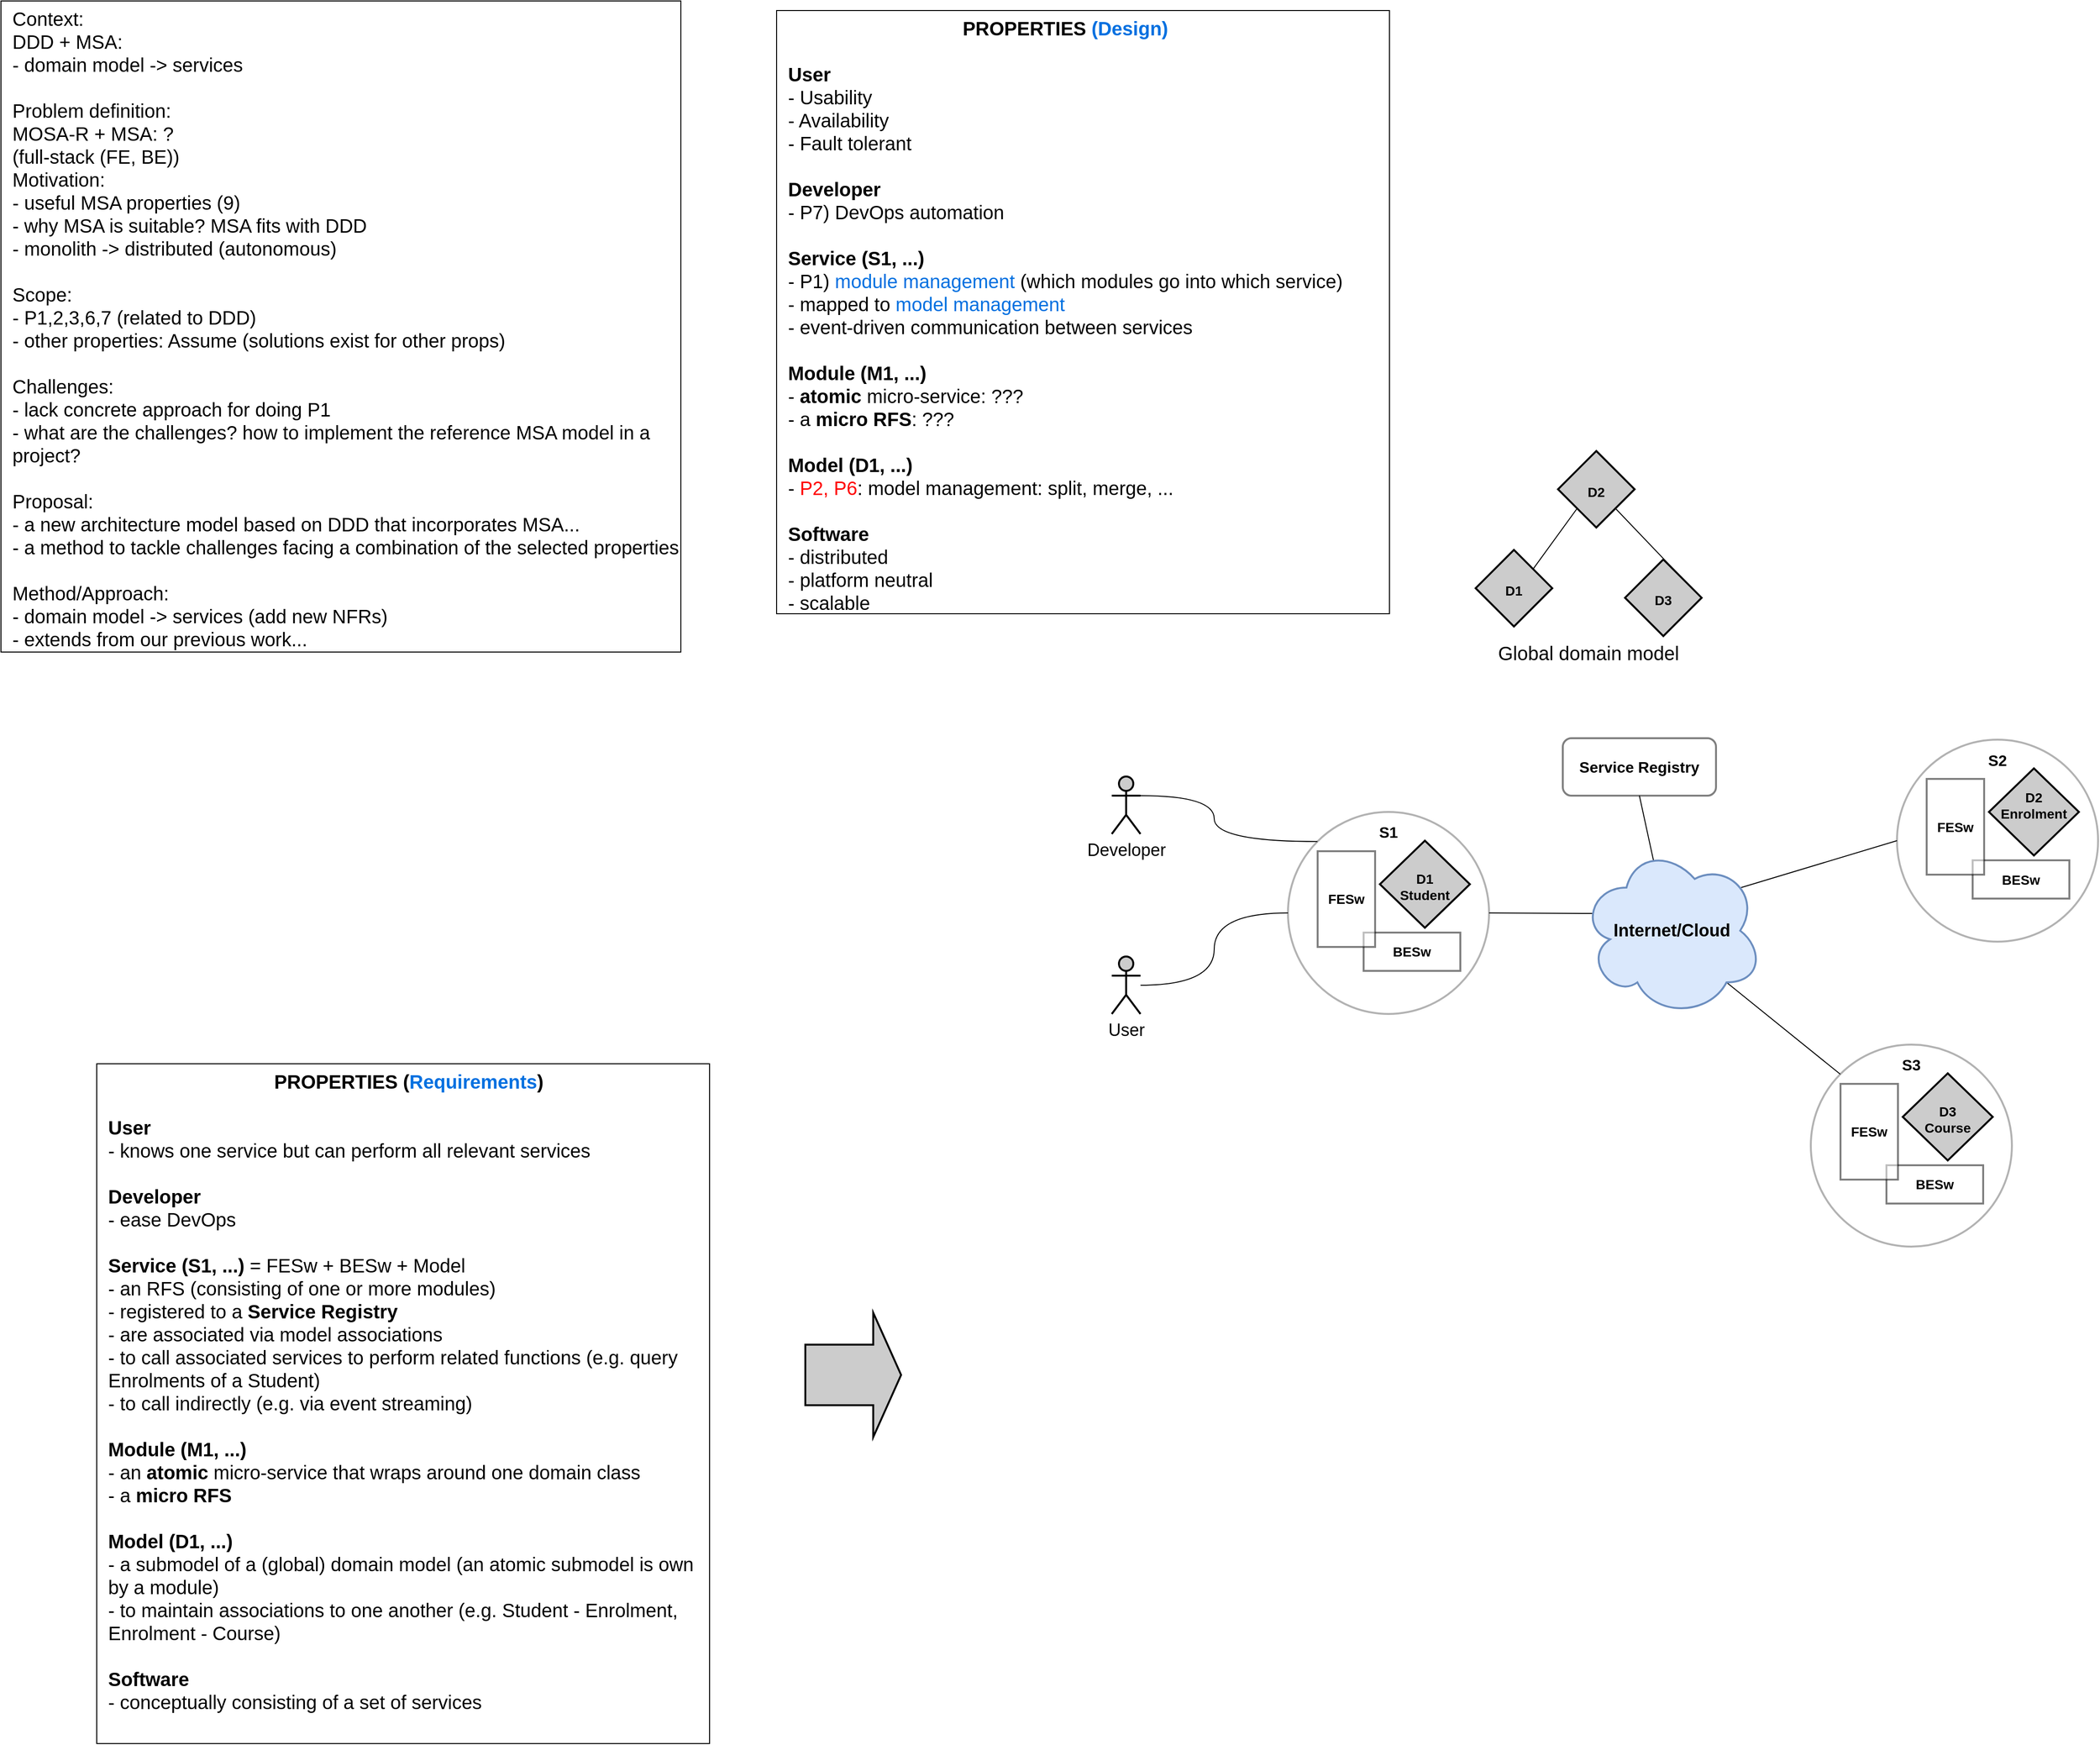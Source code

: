 <mxfile version="15.5.9" type="google" pages="5"><diagram name="MDSA" id="gJIW5oVvRXk89g6kmCN4"><mxGraphModel dx="2458" dy="1923" grid="1" gridSize="10" guides="1" tooltips="1" connect="1" arrows="1" fold="1" page="1" pageScale="1" pageWidth="827" pageHeight="1169" math="0" shadow="0"><root><mxCell id="SaeVe2lfGuMy-y9F3OPV-0"/><mxCell id="SaeVe2lfGuMy-y9F3OPV-1" parent="SaeVe2lfGuMy-y9F3OPV-0"/><mxCell id="SaeVe2lfGuMy-y9F3OPV-67" value="" style="group" parent="SaeVe2lfGuMy-y9F3OPV-1" vertex="1" connectable="0"><mxGeometry x="1510" y="61.5" width="210" height="211" as="geometry"/></mxCell><mxCell id="SaeVe2lfGuMy-y9F3OPV-66" value="S2" style="ellipse;whiteSpace=wrap;html=1;aspect=fixed;glass=0;fontSize=16;strokeWidth=2;gradientColor=none;verticalAlign=top;opacity=50;strokeColor=#666666;fontStyle=1;spacingTop=5;" parent="SaeVe2lfGuMy-y9F3OPV-67" vertex="1"><mxGeometry width="210" height="211" as="geometry"/></mxCell><mxCell id="SaeVe2lfGuMy-y9F3OPV-62" value="&lt;b&gt;BESw&lt;/b&gt;" style="rounded=0;whiteSpace=wrap;html=1;verticalAlign=middle;fontSize=14;labelBorderColor=none;strokeWidth=2;opacity=50;" parent="SaeVe2lfGuMy-y9F3OPV-67" vertex="1"><mxGeometry x="79" y="126" width="101" height="40" as="geometry"/></mxCell><mxCell id="SaeVe2lfGuMy-y9F3OPV-63" value="FESw" style="rounded=0;whiteSpace=wrap;html=1;labelBackgroundColor=none;verticalAlign=middle;fontSize=14;fontStyle=1;horizontal=1;strokeWidth=2;opacity=50;glass=0;" parent="SaeVe2lfGuMy-y9F3OPV-67" vertex="1"><mxGeometry x="31" y="41" width="60" height="100" as="geometry"/></mxCell><mxCell id="SaeVe2lfGuMy-y9F3OPV-65" value="D2&lt;br&gt;Enrolment" style="rhombus;whiteSpace=wrap;html=1;verticalAlign=top;fontSize=14;fontStyle=1;strokeWidth=2;spacingTop=15;fillColor=#CCCCCC;" parent="SaeVe2lfGuMy-y9F3OPV-67" vertex="1"><mxGeometry x="96" y="30" width="94" height="91" as="geometry"/></mxCell><mxCell id="SaeVe2lfGuMy-y9F3OPV-68" value="" style="group" parent="SaeVe2lfGuMy-y9F3OPV-1" vertex="1" connectable="0"><mxGeometry x="1420" y="380.0" width="210" height="211" as="geometry"/></mxCell><mxCell id="SaeVe2lfGuMy-y9F3OPV-69" value="S3" style="ellipse;whiteSpace=wrap;html=1;aspect=fixed;glass=0;fontSize=16;strokeWidth=2;gradientColor=none;verticalAlign=top;opacity=50;strokeColor=#666666;fontStyle=1;spacingTop=5;" parent="SaeVe2lfGuMy-y9F3OPV-68" vertex="1"><mxGeometry width="210" height="211" as="geometry"/></mxCell><mxCell id="SaeVe2lfGuMy-y9F3OPV-70" value="&lt;b&gt;BESw&lt;/b&gt;" style="rounded=0;whiteSpace=wrap;html=1;verticalAlign=middle;fontSize=14;labelBorderColor=none;strokeWidth=2;opacity=50;" parent="SaeVe2lfGuMy-y9F3OPV-68" vertex="1"><mxGeometry x="79" y="126" width="101" height="40" as="geometry"/></mxCell><mxCell id="SaeVe2lfGuMy-y9F3OPV-71" value="FESw" style="rounded=0;whiteSpace=wrap;html=1;labelBackgroundColor=none;verticalAlign=middle;fontSize=14;fontStyle=1;horizontal=1;strokeWidth=2;opacity=50;glass=0;" parent="SaeVe2lfGuMy-y9F3OPV-68" vertex="1"><mxGeometry x="31" y="41" width="60" height="100" as="geometry"/></mxCell><mxCell id="SaeVe2lfGuMy-y9F3OPV-72" value="D3&lt;br&gt;Course" style="rhombus;whiteSpace=wrap;html=1;verticalAlign=middle;fontSize=14;fontStyle=1;strokeWidth=2;spacingTop=5;fillColor=#CCCCCC;" parent="SaeVe2lfGuMy-y9F3OPV-68" vertex="1"><mxGeometry x="96" y="30" width="94" height="91" as="geometry"/></mxCell><mxCell id="SaeVe2lfGuMy-y9F3OPV-73" value="" style="group" parent="SaeVe2lfGuMy-y9F3OPV-1" vertex="1" connectable="0"><mxGeometry x="874" y="137" width="210" height="211" as="geometry"/></mxCell><mxCell id="SaeVe2lfGuMy-y9F3OPV-74" value="S1" style="ellipse;whiteSpace=wrap;html=1;aspect=fixed;glass=0;fontSize=16;strokeWidth=2;gradientColor=none;verticalAlign=top;opacity=50;strokeColor=#666666;fontStyle=1;spacingTop=5;" parent="SaeVe2lfGuMy-y9F3OPV-73" vertex="1"><mxGeometry width="210" height="211" as="geometry"/></mxCell><mxCell id="SaeVe2lfGuMy-y9F3OPV-75" value="&lt;b&gt;BESw&lt;/b&gt;" style="rounded=0;whiteSpace=wrap;html=1;verticalAlign=middle;fontSize=14;labelBorderColor=none;strokeWidth=2;opacity=50;" parent="SaeVe2lfGuMy-y9F3OPV-73" vertex="1"><mxGeometry x="79" y="126" width="101" height="40" as="geometry"/></mxCell><mxCell id="SaeVe2lfGuMy-y9F3OPV-76" value="FESw" style="rounded=0;whiteSpace=wrap;html=1;labelBackgroundColor=none;verticalAlign=middle;fontSize=14;fontStyle=1;horizontal=1;strokeWidth=2;opacity=50;glass=0;" parent="SaeVe2lfGuMy-y9F3OPV-73" vertex="1"><mxGeometry x="31" y="41" width="60" height="100" as="geometry"/></mxCell><mxCell id="SaeVe2lfGuMy-y9F3OPV-77" value="D1&lt;br&gt;Student" style="rhombus;whiteSpace=wrap;html=1;verticalAlign=middle;fontSize=14;fontStyle=1;strokeWidth=2;spacingTop=5;fillColor=#CCCCCC;" parent="SaeVe2lfGuMy-y9F3OPV-73" vertex="1"><mxGeometry x="96" y="30" width="94" height="91" as="geometry"/></mxCell><mxCell id="SaeVe2lfGuMy-y9F3OPV-78" value="Service Registry" style="rounded=1;whiteSpace=wrap;html=1;glass=0;fontSize=16;strokeColor=#000000;strokeWidth=2;gradientColor=none;verticalAlign=middle;opacity=50;fontStyle=1" parent="SaeVe2lfGuMy-y9F3OPV-1" vertex="1"><mxGeometry x="1161" y="60" width="160" height="60" as="geometry"/></mxCell><mxCell id="bUerctJAUbkE7mRvMtiB-42" style="edgeStyle=none;rounded=0;orthogonalLoop=1;jettySize=auto;html=1;exitX=0.8;exitY=0.8;exitDx=0;exitDy=0;exitPerimeter=0;entryX=0;entryY=0;entryDx=0;entryDy=0;fontSize=20;endArrow=none;endFill=0;strokeColor=#000000;" parent="SaeVe2lfGuMy-y9F3OPV-1" source="SaeVe2lfGuMy-y9F3OPV-83" target="SaeVe2lfGuMy-y9F3OPV-69" edge="1"><mxGeometry relative="1" as="geometry"/></mxCell><mxCell id="bUerctJAUbkE7mRvMtiB-43" style="edgeStyle=none;rounded=0;orthogonalLoop=1;jettySize=auto;html=1;exitX=0.88;exitY=0.25;exitDx=0;exitDy=0;exitPerimeter=0;entryX=0;entryY=0.5;entryDx=0;entryDy=0;fontSize=20;endArrow=none;endFill=0;strokeColor=#000000;" parent="SaeVe2lfGuMy-y9F3OPV-1" source="SaeVe2lfGuMy-y9F3OPV-83" target="SaeVe2lfGuMy-y9F3OPV-66" edge="1"><mxGeometry relative="1" as="geometry"/></mxCell><mxCell id="bUerctJAUbkE7mRvMtiB-44" style="edgeStyle=none;rounded=0;orthogonalLoop=1;jettySize=auto;html=1;exitX=0.07;exitY=0.4;exitDx=0;exitDy=0;exitPerimeter=0;entryX=1;entryY=0.5;entryDx=0;entryDy=0;fontSize=20;endArrow=none;endFill=0;strokeColor=#000000;" parent="SaeVe2lfGuMy-y9F3OPV-1" source="SaeVe2lfGuMy-y9F3OPV-83" target="SaeVe2lfGuMy-y9F3OPV-74" edge="1"><mxGeometry relative="1" as="geometry"/></mxCell><mxCell id="bUerctJAUbkE7mRvMtiB-45" style="edgeStyle=none;rounded=0;orthogonalLoop=1;jettySize=auto;html=1;exitX=0.4;exitY=0.1;exitDx=0;exitDy=0;exitPerimeter=0;entryX=0.5;entryY=1;entryDx=0;entryDy=0;fontSize=20;endArrow=none;endFill=0;strokeColor=#000000;" parent="SaeVe2lfGuMy-y9F3OPV-1" source="SaeVe2lfGuMy-y9F3OPV-83" target="SaeVe2lfGuMy-y9F3OPV-78" edge="1"><mxGeometry relative="1" as="geometry"/></mxCell><mxCell id="SaeVe2lfGuMy-y9F3OPV-83" value="Internet/Cloud" style="ellipse;shape=cloud;whiteSpace=wrap;html=1;glass=0;fontSize=18;strokeColor=#6c8ebf;strokeWidth=2;verticalAlign=middle;fillColor=#dae8fc;fontStyle=1" parent="SaeVe2lfGuMy-y9F3OPV-1" vertex="1"><mxGeometry x="1180" y="171" width="190" height="180" as="geometry"/></mxCell><mxCell id="bUerctJAUbkE7mRvMtiB-1" style="edgeStyle=orthogonalEdgeStyle;curved=1;rounded=0;orthogonalLoop=1;jettySize=auto;html=1;fontSize=18;endArrow=none;endFill=0;strokeColor=#000000;" parent="SaeVe2lfGuMy-y9F3OPV-1" source="bUerctJAUbkE7mRvMtiB-0" target="SaeVe2lfGuMy-y9F3OPV-74" edge="1"><mxGeometry relative="1" as="geometry"/></mxCell><mxCell id="bUerctJAUbkE7mRvMtiB-0" value="User" style="shape=umlActor;verticalLabelPosition=bottom;verticalAlign=top;html=1;outlineConnect=0;glass=0;fontSize=18;strokeColor=#000000;strokeWidth=2;fillColor=#CCCCCC;gradientColor=none;" parent="SaeVe2lfGuMy-y9F3OPV-1" vertex="1"><mxGeometry x="690" y="288" width="30" height="60" as="geometry"/></mxCell><mxCell id="bUerctJAUbkE7mRvMtiB-12" value="&lt;div style=&quot;text-align: center&quot;&gt;&lt;b&gt;PROPERTIES (&lt;font color=&quot;#0070e0&quot;&gt;Requirements&lt;/font&gt;)&lt;/b&gt;&lt;/div&gt;&lt;b&gt;&lt;br&gt;User&lt;br&gt;&lt;/b&gt;- knows one service but can perform all relevant services&lt;br&gt;&lt;br&gt;&lt;b&gt;Developer&lt;/b&gt;&lt;br&gt;- ease DevOps&lt;br&gt;&lt;br&gt;&lt;b&gt;Service (S1, ...)&lt;/b&gt; = FESw + BESw + Model&lt;br&gt;- an RFS (consisting of one or more modules)&lt;br&gt;- registered to a &lt;b&gt;Service Registry&lt;/b&gt;&lt;br&gt;- are associated via model associations&lt;br&gt;- to call associated services to perform related functions (e.g. query Enrolments of a Student)&lt;br&gt;- to call indirectly (e.g. via event streaming)&lt;br&gt;&lt;br&gt;&lt;b&gt;Module (M1, ...)&lt;/b&gt;&lt;br&gt;- an&amp;nbsp;&lt;b&gt;atomic&lt;/b&gt;&amp;nbsp;micro-service that wraps around one domain class&lt;br&gt;- a&amp;nbsp;&lt;b&gt;micro RFS&lt;/b&gt;&lt;br&gt;&lt;b&gt;&lt;br&gt;Model (D1, ...)&lt;/b&gt;&lt;br&gt;- a submodel of a (global) domain model (an atomic submodel is own by a module)&lt;br&gt;- to maintain associations to one another (e.g. Student - Enrolment, Enrolment - Course)&amp;nbsp;&amp;nbsp;&lt;br&gt;&lt;br&gt;&lt;b&gt;Software&lt;/b&gt;&lt;br&gt;- conceptually consisting of a set of services" style="text;html=1;strokeColor=default;fillColor=none;align=left;verticalAlign=top;whiteSpace=wrap;rounded=0;glass=0;fontSize=20;spacingLeft=10;" parent="SaeVe2lfGuMy-y9F3OPV-1" vertex="1"><mxGeometry x="-370" y="400" width="640" height="710" as="geometry"/></mxCell><mxCell id="bUerctJAUbkE7mRvMtiB-47" value="Global domain model" style="group;verticalAlign=bottom;fontSize=20;spacingBottom=-30;" parent="SaeVe2lfGuMy-y9F3OPV-1" vertex="1" connectable="0"><mxGeometry x="1070" y="-240.0" width="236" height="193.33" as="geometry"/></mxCell><mxCell id="bUerctJAUbkE7mRvMtiB-4" value="D1" style="rhombus;whiteSpace=wrap;html=1;verticalAlign=middle;fontSize=14;fontStyle=1;strokeWidth=2;spacingTop=5;fillColor=#CCCCCC;" parent="bUerctJAUbkE7mRvMtiB-47" vertex="1"><mxGeometry y="103.33" width="80" height="80" as="geometry"/></mxCell><mxCell id="bUerctJAUbkE7mRvMtiB-5" value="D2" style="rhombus;whiteSpace=wrap;html=1;verticalAlign=middle;fontSize=14;fontStyle=1;strokeWidth=2;spacingTop=5;fillColor=#CCCCCC;" parent="bUerctJAUbkE7mRvMtiB-47" vertex="1"><mxGeometry x="86" width="80" height="80" as="geometry"/></mxCell><mxCell id="bUerctJAUbkE7mRvMtiB-6" value="D3" style="rhombus;whiteSpace=wrap;html=1;verticalAlign=middle;fontSize=14;fontStyle=1;strokeWidth=2;spacingTop=5;fillColor=#CCCCCC;" parent="bUerctJAUbkE7mRvMtiB-47" vertex="1"><mxGeometry x="156" y="113.33" width="80" height="80" as="geometry"/></mxCell><mxCell id="bUerctJAUbkE7mRvMtiB-10" style="edgeStyle=none;rounded=0;orthogonalLoop=1;jettySize=auto;html=1;exitX=1;exitY=1;exitDx=0;exitDy=0;entryX=1;entryY=0;entryDx=0;entryDy=0;fontSize=18;endArrow=none;endFill=0;strokeColor=#000000;" parent="bUerctJAUbkE7mRvMtiB-47" source="bUerctJAUbkE7mRvMtiB-5" target="bUerctJAUbkE7mRvMtiB-6" edge="1"><mxGeometry relative="1" as="geometry"/></mxCell><mxCell id="bUerctJAUbkE7mRvMtiB-11" style="edgeStyle=none;rounded=0;orthogonalLoop=1;jettySize=auto;html=1;exitX=0;exitY=1;exitDx=0;exitDy=0;entryX=1;entryY=0;entryDx=0;entryDy=0;fontSize=18;endArrow=none;endFill=0;strokeColor=#000000;" parent="bUerctJAUbkE7mRvMtiB-47" source="bUerctJAUbkE7mRvMtiB-5" target="bUerctJAUbkE7mRvMtiB-4" edge="1"><mxGeometry relative="1" as="geometry"><mxPoint x="146" y="55.5" as="sourcePoint"/><mxPoint x="146" y="193.33" as="targetPoint"/></mxGeometry></mxCell><mxCell id="KX1K1XBd8KpXrMiA2P77-0" value="&lt;div style=&quot;text-align: center&quot;&gt;&lt;b&gt;PROPERTIES &lt;font color=&quot;#0070e0&quot;&gt;(Design)&lt;/font&gt;&lt;/b&gt;&lt;/div&gt;&lt;b&gt;&lt;br&gt;User&lt;br&gt;&lt;/b&gt;- Usability&lt;br&gt;- Availability&lt;br&gt;- Fault tolerant&lt;br&gt;&lt;br&gt;&lt;b&gt;Developer&lt;br&gt;&lt;/b&gt;- P7) DevOps automation&lt;br&gt;&lt;br&gt;&lt;b&gt;Service (S1, ...)&lt;/b&gt;&amp;nbsp;&lt;br&gt;- P1) &lt;font color=&quot;#0070e0&quot;&gt;module management&lt;/font&gt; (which modules go into which service)&lt;br&gt;- mapped to &lt;font color=&quot;#0070e0&quot;&gt;model management&lt;/font&gt;&lt;br&gt;- event-driven communication between services&lt;br&gt;&lt;br&gt;&lt;b&gt;Module (M1, ...)&lt;/b&gt;&lt;br&gt;-&amp;nbsp;&lt;b&gt;atomic&lt;/b&gt;&amp;nbsp;micro-service: ???&lt;br&gt;- a&amp;nbsp;&lt;b&gt;micro RFS&lt;/b&gt;: ???&lt;br&gt;&lt;b&gt;&lt;br&gt;Model (D1, ...)&lt;/b&gt;&lt;br&gt;- &lt;font color=&quot;#FF0000&quot;&gt;P2, P6&lt;/font&gt;: model management: split, merge, ...&lt;br&gt;&lt;br&gt;&lt;b&gt;Software&lt;/b&gt;&lt;br&gt;- distributed&lt;br&gt;- platform neutral&lt;br&gt;- scalable" style="text;html=1;strokeColor=default;fillColor=none;align=left;verticalAlign=top;whiteSpace=wrap;rounded=0;glass=0;fontSize=20;spacingLeft=10;" parent="SaeVe2lfGuMy-y9F3OPV-1" vertex="1"><mxGeometry x="340" y="-700" width="640" height="630" as="geometry"/></mxCell><mxCell id="KX1K1XBd8KpXrMiA2P77-1" value="Developer" style="shape=umlActor;verticalLabelPosition=bottom;verticalAlign=top;html=1;outlineConnect=0;glass=0;fontSize=18;strokeColor=#000000;strokeWidth=2;fillColor=#CCCCCC;gradientColor=none;" parent="SaeVe2lfGuMy-y9F3OPV-1" vertex="1"><mxGeometry x="690" y="100" width="30" height="60" as="geometry"/></mxCell><mxCell id="KX1K1XBd8KpXrMiA2P77-2" style="edgeStyle=orthogonalEdgeStyle;curved=1;rounded=0;orthogonalLoop=1;jettySize=auto;html=1;fontSize=18;endArrow=none;endFill=0;strokeColor=#000000;exitX=1;exitY=0.333;exitDx=0;exitDy=0;exitPerimeter=0;entryX=0;entryY=0;entryDx=0;entryDy=0;" parent="SaeVe2lfGuMy-y9F3OPV-1" source="KX1K1XBd8KpXrMiA2P77-1" target="SaeVe2lfGuMy-y9F3OPV-74" edge="1"><mxGeometry relative="1" as="geometry"><mxPoint x="730" y="328" as="sourcePoint"/><mxPoint x="884.0" y="252.571" as="targetPoint"/></mxGeometry></mxCell><mxCell id="KX1K1XBd8KpXrMiA2P77-3" value="" style="shape=singleArrow;whiteSpace=wrap;html=1;glass=0;fontSize=20;strokeColor=default;strokeWidth=2;fillColor=#CCCCCC;gradientColor=none;verticalAlign=bottom;arrowWidth=0.486;arrowSize=0.291;" parent="SaeVe2lfGuMy-y9F3OPV-1" vertex="1"><mxGeometry x="370" y="660" width="100" height="130" as="geometry"/></mxCell><mxCell id="iTG41s5B7Pn5-yUAdsak-0" value="&lt;div&gt;&lt;div&gt;Context:&lt;br&gt;&lt;/div&gt;&lt;div&gt;DDD + MSA:&lt;br&gt;&lt;/div&gt;&lt;div&gt;- domain model -&amp;gt; services&lt;/div&gt;&lt;div&gt;&lt;br&gt;&lt;/div&gt;&lt;div&gt;Problem definition:&lt;br&gt;&lt;/div&gt;&lt;div&gt;MOSA-R + MSA: ? &lt;br&gt;&lt;/div&gt;&lt;div&gt;(full-stack (FE, BE))&lt;/div&gt;&lt;div&gt;Motivation:&lt;br&gt;&lt;/div&gt;&lt;div&gt;- useful MSA properties (9)&lt;br&gt;&lt;/div&gt;&lt;div&gt;- why MSA is suitable? MSA fits with DDD&lt;br&gt;&lt;/div&gt;&lt;div&gt;- monolith -&amp;gt; distributed (autonomous)&lt;/div&gt;&lt;div&gt;&lt;br&gt;&lt;/div&gt;&lt;div&gt;Scope: &lt;br&gt;&lt;/div&gt;&lt;div&gt;- P1,2,3,6,7 (related to DDD)&lt;br&gt;&lt;/div&gt;&lt;div&gt;- other properties: Assume (solutions exist for other props)&lt;br&gt;&lt;/div&gt;&lt;div&gt;&lt;br&gt;&lt;/div&gt;&lt;div&gt;Challenges:&lt;/div&gt;&lt;div&gt;- lack concrete approach for doing P1&lt;/div&gt;&lt;div&gt;- what are the challenges? how to implement the reference MSA model in a project?&lt;br&gt;&lt;/div&gt;&lt;div&gt;&lt;br&gt;&lt;/div&gt;&lt;div&gt;Proposal:&lt;/div&gt;&lt;div&gt;- a new architecture model based on DDD that incorporates MSA...&lt;br&gt;&lt;/div&gt;&lt;div&gt;- a method to tackle challenges facing a combination of the selected properties&lt;/div&gt;&lt;div&gt;&lt;br&gt;&lt;/div&gt;&lt;div&gt;Method/Approach: &lt;br&gt;&lt;/div&gt;&lt;div&gt;- domain model -&amp;gt; services (add new NFRs)&lt;br&gt;&lt;/div&gt;&lt;/div&gt;&lt;div&gt;- extends from our previous work...&lt;br&gt;&lt;/div&gt;&lt;div&gt;&lt;br&gt;&lt;/div&gt;&lt;div&gt;&lt;br&gt;&lt;/div&gt;" style="text;html=1;strokeColor=default;fillColor=none;align=left;verticalAlign=top;whiteSpace=wrap;rounded=0;glass=0;fontSize=20;spacingLeft=10;" vertex="1" parent="SaeVe2lfGuMy-y9F3OPV-1"><mxGeometry x="-470" y="-710" width="710" height="680" as="geometry"/></mxCell></root></mxGraphModel></diagram><diagram name="MOSA" id="91-_gUu3r2BHMzNHsj7W"><mxGraphModel dx="1064" dy="425" grid="1" gridSize="10" guides="1" tooltips="1" connect="1" arrows="1" fold="1" page="1" pageScale="1" pageWidth="827" pageHeight="1169" math="0" shadow="0"><root><mxCell id="rVr9tS_HWGDxOsQ0DL8E-0"/><mxCell id="rVr9tS_HWGDxOsQ0DL8E-1" parent="rVr9tS_HWGDxOsQ0DL8E-0"/><mxCell id="rVr9tS_HWGDxOsQ0DL8E-58" value="&lt;div&gt;&lt;span style=&quot;font-size: 16px&quot;&gt;&lt;b&gt;Software&lt;/b&gt;&lt;/span&gt;&lt;/div&gt;" style="shape=corner;whiteSpace=wrap;html=1;dx=81;dy=105;flipV=1;strokeColor=none;fillColor=#D6D6D6;align=left;verticalAlign=top;spacingLeft=5;" parent="rVr9tS_HWGDxOsQ0DL8E-1" vertex="1"><mxGeometry x="110" y="50" width="587" height="493" as="geometry"/></mxCell><mxCell id="rVr9tS_HWGDxOsQ0DL8E-54" value="Module" style="shape=corner;whiteSpace=wrap;html=1;fillColor=#dae8fc;dx=194;dy=139;flipV=1;strokeColor=none;align=left;verticalAlign=top;fontStyle=1;fontSize=16;spacingLeft=70;" parent="rVr9tS_HWGDxOsQ0DL8E-1" vertex="1"><mxGeometry x="200" y="50" width="497" height="380" as="geometry"/></mxCell><mxCell id="rVr9tS_HWGDxOsQ0DL8E-5" value="Domain model (core)" style="group;fontSize=16;fontStyle=1;strokeWidth=1;container=0;fillColor=#ffe6cc;" parent="rVr9tS_HWGDxOsQ0DL8E-1" vertex="1" connectable="0"><mxGeometry x="404" y="50" width="291" height="233" as="geometry"/></mxCell><mxCell id="rVr9tS_HWGDxOsQ0DL8E-6" value="View Field" style="html=1;labelBackgroundColor=none;fontSize=14;" parent="rVr9tS_HWGDxOsQ0DL8E-1" vertex="1"><mxGeometry x="250" y="90" width="90" height="35" as="geometry"/></mxCell><mxCell id="rVr9tS_HWGDxOsQ0DL8E-7" value="View" style="html=1;labelBackgroundColor=none;fontSize=14;" parent="rVr9tS_HWGDxOsQ0DL8E-1" vertex="1"><mxGeometry x="250" y="205" width="90" height="35" as="geometry"/></mxCell><mxCell id="rVr9tS_HWGDxOsQ0DL8E-8" value="fields" style="endArrow=open;html=1;endSize=12;startArrow=diamondThin;startSize=14;startFill=1;edgeStyle=orthogonalEdgeStyle;align=left;verticalAlign=bottom;shadow=0;labelBackgroundColor=#ffffff;exitX=0.5;exitY=0;exitDx=0;exitDy=0;entryX=0.5;entryY=1;entryDx=0;entryDy=0;fontSize=14;" parent="rVr9tS_HWGDxOsQ0DL8E-1" source="rVr9tS_HWGDxOsQ0DL8E-7" target="rVr9tS_HWGDxOsQ0DL8E-6" edge="1"><mxGeometry x="-0.125" y="15" relative="1" as="geometry"><mxPoint x="416" y="230" as="sourcePoint"/><mxPoint x="576" y="230" as="targetPoint"/><mxPoint as="offset"/></mxGeometry></mxCell><mxCell id="rVr9tS_HWGDxOsQ0DL8E-10" value="reflects" style="html=1;verticalAlign=bottom;endArrow=open;dashed=1;endSize=8;shadow=0;labelBackgroundColor=#ffffff;entryX=0;entryY=0.5;entryDx=0;entryDy=0;rounded=1;fontSize=14;strokeWidth=2;" parent="rVr9tS_HWGDxOsQ0DL8E-1" source="rVr9tS_HWGDxOsQ0DL8E-7" target="rVr9tS_HWGDxOsQ0DL8E-43" edge="1"><mxGeometry x="-0.13" y="2" relative="1" as="geometry"><mxPoint x="229" y="200" as="sourcePoint"/><mxPoint x="432" y="230" as="targetPoint"/><Array as="points"/><mxPoint as="offset"/></mxGeometry></mxCell><mxCell id="rVr9tS_HWGDxOsQ0DL8E-11" value="Software" style="whiteSpace=wrap;html=1;labelBackgroundColor=none;fontSize=14;fontStyle=0;fillColor=#FFFFFF;" parent="rVr9tS_HWGDxOsQ0DL8E-1" vertex="1"><mxGeometry x="350" y="468" width="110" height="52" as="geometry"/></mxCell><mxCell id="rVr9tS_HWGDxOsQ0DL8E-12" value="owns" style="edgeStyle=orthogonalEdgeStyle;rounded=1;orthogonalLoop=1;jettySize=auto;html=1;entryX=0.5;entryY=1;entryDx=0;entryDy=0;shadow=0;labelBackgroundColor=none;endArrow=open;endFill=0;strokeColor=#000000;strokeWidth=1;endSize=12;fontSize=14;exitX=1;exitY=0.25;exitDx=0;exitDy=0;" parent="rVr9tS_HWGDxOsQ0DL8E-1" source="rVr9tS_HWGDxOsQ0DL8E-14" target="rVr9tS_HWGDxOsQ0DL8E-43" edge="1"><mxGeometry x="0.017" y="-23" relative="1" as="geometry"><Array as="points"><mxPoint x="476" y="373"/></Array><mxPoint as="offset"/></mxGeometry></mxCell><mxCell id="rVr9tS_HWGDxOsQ0DL8E-14" value="Module" style="html=1;labelBackgroundColor=none;fontSize=14;fontStyle=0;fillColor=#FFFFFF;" parent="rVr9tS_HWGDxOsQ0DL8E-1" vertex="1"><mxGeometry x="350" y="360" width="110" height="50" as="geometry"/></mxCell><mxCell id="rVr9tS_HWGDxOsQ0DL8E-15" value="submodules" style="endArrow=open;html=1;endSize=12;startArrow=diamondThin;startSize=14;startFill=1;edgeStyle=orthogonalEdgeStyle;align=left;verticalAlign=bottom;shadow=0;labelBackgroundColor=none;entryX=0.25;entryY=0;entryDx=0;entryDy=0;rounded=1;exitX=0.75;exitY=0;exitDx=0;exitDy=0;fontSize=14;fillColor=#0050ef;strokeWidth=1;" parent="rVr9tS_HWGDxOsQ0DL8E-1" source="rVr9tS_HWGDxOsQ0DL8E-14" target="rVr9tS_HWGDxOsQ0DL8E-14" edge="1"><mxGeometry x="0.476" y="-11" relative="1" as="geometry"><mxPoint x="402" y="80" as="sourcePoint"/><mxPoint x="437" y="230" as="targetPoint"/><Array as="points"><mxPoint x="433" y="330"/><mxPoint x="378" y="330"/><mxPoint x="378" y="353"/></Array><mxPoint x="1" y="-5" as="offset"/></mxGeometry></mxCell><mxCell id="rVr9tS_HWGDxOsQ0DL8E-16" value="" style="endArrow=open;html=1;endSize=12;startArrow=diamondThin;startSize=14;startFill=1;edgeStyle=orthogonalEdgeStyle;align=left;verticalAlign=bottom;shadow=0;labelBackgroundColor=none;strokeColor=#000000;strokeWidth=1;entryX=0.5;entryY=1;entryDx=0;entryDy=0;rounded=0;fontSize=14;exitX=0.5;exitY=0;exitDx=0;exitDy=0;" parent="rVr9tS_HWGDxOsQ0DL8E-1" source="rVr9tS_HWGDxOsQ0DL8E-11" target="rVr9tS_HWGDxOsQ0DL8E-14" edge="1"><mxGeometry x="-0.622" y="5" relative="1" as="geometry"><mxPoint x="330" y="460" as="sourcePoint"/><mxPoint x="584" y="569" as="targetPoint"/><Array as="points"/><mxPoint as="offset"/></mxGeometry></mxCell><mxCell id="rVr9tS_HWGDxOsQ0DL8E-25" value="subviews" style="endArrow=open;html=1;endSize=12;startArrow=diamondThin;startSize=14;startFill=1;edgeStyle=orthogonalEdgeStyle;align=left;verticalAlign=bottom;shadow=0;labelBackgroundColor=none;exitX=0.25;exitY=0;exitDx=0;exitDy=0;fontSize=14;entryX=0;entryY=0.5;entryDx=0;entryDy=0;fillColor=#0050ef;strokeWidth=1;" parent="rVr9tS_HWGDxOsQ0DL8E-1" source="rVr9tS_HWGDxOsQ0DL8E-7" target="rVr9tS_HWGDxOsQ0DL8E-7" edge="1"><mxGeometry x="-0.0" y="-4" relative="1" as="geometry"><mxPoint x="351" y="210" as="sourcePoint"/><mxPoint x="351" y="150" as="targetPoint"/><mxPoint as="offset"/><Array as="points"><mxPoint x="273" y="180"/><mxPoint x="273" y="160"/><mxPoint x="220" y="160"/><mxPoint x="220" y="225"/></Array></mxGeometry></mxCell><mxCell id="rVr9tS_HWGDxOsQ0DL8E-26" value="Actions" style="html=1;labelBackgroundColor=none;fontSize=14;" parent="rVr9tS_HWGDxOsQ0DL8E-1" vertex="1"><mxGeometry x="510" y="360" width="80" height="50" as="geometry"/></mxCell><mxCell id="rVr9tS_HWGDxOsQ0DL8E-28" value="" style="edgeStyle=orthogonalEdgeStyle;rounded=1;orthogonalLoop=1;jettySize=auto;html=1;entryX=0.5;entryY=1;entryDx=0;entryDy=0;labelBackgroundColor=#ffffff;startArrow=none;startFill=0;endArrow=open;endFill=0;startSize=12;endSize=12;fontSize=14;strokeWidth=1;" parent="rVr9tS_HWGDxOsQ0DL8E-1" source="rVr9tS_HWGDxOsQ0DL8E-26" target="rVr9tS_HWGDxOsQ0DL8E-45" edge="1"><mxGeometry x="357" y="315" as="geometry"><mxPoint x="670" y="467.825" as="targetPoint"/></mxGeometry></mxCell><mxCell id="rVr9tS_HWGDxOsQ0DL8E-42" value="Domain&lt;br&gt;Field" style="html=1;fontSize=14;" parent="rVr9tS_HWGDxOsQ0DL8E-1" vertex="1"><mxGeometry x="432" y="90" width="88" height="35" as="geometry"/></mxCell><mxCell id="rVr9tS_HWGDxOsQ0DL8E-43" value="Domain&lt;br&gt;Class" style="html=1;fontSize=14;" parent="rVr9tS_HWGDxOsQ0DL8E-1" vertex="1"><mxGeometry x="432" y="202" width="88" height="40" as="geometry"/></mxCell><mxCell id="rVr9tS_HWGDxOsQ0DL8E-44" value="Associative&lt;br&gt;Field" style="html=1;fontSize=14;" parent="rVr9tS_HWGDxOsQ0DL8E-1" vertex="1"><mxGeometry x="589.07" y="90" width="90" height="35" as="geometry"/></mxCell><mxCell id="rVr9tS_HWGDxOsQ0DL8E-45" value="Domain&lt;br&gt;Method" style="html=1;fontSize=14;" parent="rVr9tS_HWGDxOsQ0DL8E-1" vertex="1"><mxGeometry x="593" y="202" width="87" height="40" as="geometry"/></mxCell><mxCell id="rVr9tS_HWGDxOsQ0DL8E-46" value="" style="endArrow=block;endSize=16;endFill=0;html=1;entryX=1;entryY=0.5;entryDx=0;entryDy=0;labelBackgroundColor=none;fontSize=14;" parent="rVr9tS_HWGDxOsQ0DL8E-1" source="rVr9tS_HWGDxOsQ0DL8E-44" target="rVr9tS_HWGDxOsQ0DL8E-42" edge="1"><mxGeometry x="422" y="50" width="160" as="geometry"><mxPoint x="482" y="380" as="sourcePoint"/><mxPoint x="642" y="380" as="targetPoint"/></mxGeometry></mxCell><mxCell id="rVr9tS_HWGDxOsQ0DL8E-47" value="" style="endArrow=none;html=1;endSize=12;startArrow=diamondThin;startSize=14;startFill=1;edgeStyle=orthogonalEdgeStyle;align=left;verticalAlign=bottom;exitX=0.5;exitY=0;exitDx=0;exitDy=0;entryX=0.5;entryY=1;entryDx=0;entryDy=0;endFill=0;labelBackgroundColor=none;fontSize=14;" parent="rVr9tS_HWGDxOsQ0DL8E-1" source="rVr9tS_HWGDxOsQ0DL8E-43" target="rVr9tS_HWGDxOsQ0DL8E-42" edge="1"><mxGeometry as="geometry"><mxPoint x="482" y="380" as="sourcePoint"/><mxPoint x="487" y="200" as="targetPoint"/><mxPoint x="9" y="-17" as="offset"/></mxGeometry></mxCell><mxCell id="rVr9tS_HWGDxOsQ0DL8E-48" value="refers to" style="endArrow=open;endFill=1;endSize=12;html=1;exitX=0.5;exitY=1;exitDx=0;exitDy=0;entryX=0.75;entryY=0;entryDx=0;entryDy=0;rounded=1;shadow=0;labelBorderColor=none;labelBackgroundColor=none;fontSize=14;" parent="rVr9tS_HWGDxOsQ0DL8E-1" source="rVr9tS_HWGDxOsQ0DL8E-44" target="rVr9tS_HWGDxOsQ0DL8E-43" edge="1"><mxGeometry x="407" y="50" width="160" as="geometry"><mxPoint x="642" y="150" as="sourcePoint"/><mxPoint x="642" y="380" as="targetPoint"/><Array as="points"><mxPoint x="634" y="161"/><mxPoint x="497" y="161"/></Array><mxPoint y="-17" as="offset"/></mxGeometry></mxCell><mxCell id="rVr9tS_HWGDxOsQ0DL8E-49" value="methods" style="endArrow=open;html=1;endSize=12;startArrow=diamondThin;startSize=14;startFill=1;edgeStyle=orthogonalEdgeStyle;align=left;verticalAlign=bottom;exitX=1;exitY=0.5;exitDx=0;exitDy=0;entryX=0;entryY=0.5;entryDx=0;entryDy=0;labelBackgroundColor=none;fontSize=14;" parent="rVr9tS_HWGDxOsQ0DL8E-1" source="rVr9tS_HWGDxOsQ0DL8E-43" target="rVr9tS_HWGDxOsQ0DL8E-45" edge="1"><mxGeometry as="geometry"><mxPoint x="482" y="380" as="sourcePoint"/><mxPoint x="642" y="380" as="targetPoint"/><mxPoint x="-30" y="-9" as="offset"/></mxGeometry></mxCell><mxCell id="rVr9tS_HWGDxOsQ0DL8E-9" value="reflects" style="html=1;verticalAlign=bottom;endArrow=open;dashed=1;endSize=8;shadow=0;labelBackgroundColor=#ffffff;fontSize=14;strokeWidth=2;" parent="rVr9tS_HWGDxOsQ0DL8E-1" source="rVr9tS_HWGDxOsQ0DL8E-6" target="rVr9tS_HWGDxOsQ0DL8E-42" edge="1"><mxGeometry x="-0.13" y="8" relative="1" as="geometry"><mxPoint x="262" y="135" as="sourcePoint"/><mxPoint x="262" y="135" as="targetPoint"/><mxPoint y="1" as="offset"/></mxGeometry></mxCell><mxCell id="rVr9tS_HWGDxOsQ0DL8E-55" value="has" style="edgeStyle=orthogonalEdgeStyle;rounded=1;orthogonalLoop=1;jettySize=auto;html=1;entryX=0.5;entryY=1;entryDx=0;entryDy=0;shadow=0;labelBackgroundColor=none;endArrow=open;endFill=0;strokeColor=#000000;strokeWidth=1;endSize=12;fontSize=14;exitX=0;exitY=0.5;exitDx=0;exitDy=0;" parent="rVr9tS_HWGDxOsQ0DL8E-1" source="rVr9tS_HWGDxOsQ0DL8E-14" target="rVr9tS_HWGDxOsQ0DL8E-7" edge="1"><mxGeometry x="0.017" y="-23" relative="1" as="geometry"><Array as="points"><mxPoint x="295" y="385"/></Array><mxPoint as="offset"/><mxPoint x="470" y="395" as="sourcePoint"/><mxPoint x="497" y="252" as="targetPoint"/></mxGeometry></mxCell><mxCell id="rVr9tS_HWGDxOsQ0DL8E-57" value="has" style="edgeStyle=orthogonalEdgeStyle;rounded=1;orthogonalLoop=1;jettySize=auto;html=1;shadow=0;labelBackgroundColor=none;endArrow=open;endFill=0;strokeColor=#000000;strokeWidth=1;endSize=12;fontSize=14;exitX=1;exitY=0.5;exitDx=0;exitDy=0;" parent="rVr9tS_HWGDxOsQ0DL8E-1" source="rVr9tS_HWGDxOsQ0DL8E-14" target="rVr9tS_HWGDxOsQ0DL8E-26" edge="1"><mxGeometry x="0.017" y="-23" relative="1" as="geometry"><Array as="points"><mxPoint x="480" y="385"/><mxPoint x="480" y="385"/></Array><mxPoint as="offset"/><mxPoint x="470" y="382.5" as="sourcePoint"/><mxPoint x="497" y="252" as="targetPoint"/></mxGeometry></mxCell></root></mxGraphModel></diagram><diagram name="MOSA^R" id="5cogkxKHqnycsfENDioZ"><mxGraphModel dx="1024" dy="622" grid="1" gridSize="10" guides="1" tooltips="1" connect="1" arrows="1" fold="1" page="1" pageScale="1" pageWidth="827" pageHeight="1169" math="0" shadow="0"><root><mxCell id="prgQM1GGbIMguGiPRcHn-0"/><mxCell id="prgQM1GGbIMguGiPRcHn-1" parent="prgQM1GGbIMguGiPRcHn-0"/><mxCell id="prgQM1GGbIMguGiPRcHn-3" value="&lt;b&gt;Backend (&lt;/b&gt;&lt;span style=&quot;font-weight: 700&quot;&gt;RESTful Server&lt;/span&gt;&lt;span style=&quot;font-weight: 700&quot;&gt;)&lt;/span&gt;" style="rounded=0;whiteSpace=wrap;html=1;verticalAlign=top;fontSize=14;labelBorderColor=none;fillColor=none;" parent="prgQM1GGbIMguGiPRcHn-1" vertex="1"><mxGeometry x="407" y="315" width="403" height="205" as="geometry"/></mxCell><mxCell id="14Z-SeLLhGzgpaPekGeS-1" value="BEModule" style="html=1;labelBackgroundColor=none;fontSize=14;verticalAlign=middle;" parent="prgQM1GGbIMguGiPRcHn-1" vertex="1"><mxGeometry x="452" y="440" width="90" height="42.56" as="geometry"/></mxCell><mxCell id="prgQM1GGbIMguGiPRcHn-9" value="Frontend (RESTful Client)" style="rounded=0;whiteSpace=wrap;html=1;labelBackgroundColor=none;verticalAlign=top;fontSize=14;fontStyle=1" parent="prgQM1GGbIMguGiPRcHn-1" vertex="1"><mxGeometry x="70" y="50" width="260" height="470" as="geometry"/></mxCell><mxCell id="prgQM1GGbIMguGiPRcHn-10" value="Domain model" style="group;fontSize=14;fontStyle=1;strokeWidth=1;container=0;fillColor=#FFFFFF;strokeColor=#000000;" parent="prgQM1GGbIMguGiPRcHn-1" vertex="1" connectable="0"><mxGeometry x="407" y="50" width="403" height="230" as="geometry"/></mxCell><mxCell id="prgQM1GGbIMguGiPRcHn-21" value="View Field" style="html=1;labelBackgroundColor=none;fontSize=14;" parent="prgQM1GGbIMguGiPRcHn-1" vertex="1"><mxGeometry x="110" y="90" width="90" height="35" as="geometry"/></mxCell><mxCell id="prgQM1GGbIMguGiPRcHn-22" value="View" style="html=1;labelBackgroundColor=none;fontSize=14;" parent="prgQM1GGbIMguGiPRcHn-1" vertex="1"><mxGeometry x="110" y="205" width="90" height="35" as="geometry"/></mxCell><mxCell id="prgQM1GGbIMguGiPRcHn-23" value="fields" style="endArrow=open;html=1;endSize=12;startArrow=diamondThin;startSize=14;startFill=1;edgeStyle=orthogonalEdgeStyle;align=left;verticalAlign=bottom;shadow=0;labelBackgroundColor=#ffffff;exitX=0.5;exitY=0;exitDx=0;exitDy=0;entryX=0.5;entryY=1;entryDx=0;entryDy=0;fontSize=14;" parent="prgQM1GGbIMguGiPRcHn-1" source="prgQM1GGbIMguGiPRcHn-22" target="prgQM1GGbIMguGiPRcHn-21" edge="1"><mxGeometry x="-0.125" y="15" relative="1" as="geometry"><mxPoint x="276" y="230" as="sourcePoint"/><mxPoint x="436" y="230" as="targetPoint"/><mxPoint as="offset"/></mxGeometry></mxCell><mxCell id="prgQM1GGbIMguGiPRcHn-24" value="reflects" style="html=1;verticalAlign=bottom;endArrow=open;dashed=1;endSize=8;shadow=0;labelBackgroundColor=none;fontSize=14;" parent="prgQM1GGbIMguGiPRcHn-1" source="prgQM1GGbIMguGiPRcHn-21" target="prgQM1GGbIMguGiPRcHn-12" edge="1"><mxGeometry x="0.379" y="15" relative="1" as="geometry"><mxPoint x="262" y="135" as="sourcePoint"/><mxPoint x="262" y="135" as="targetPoint"/><mxPoint as="offset"/></mxGeometry></mxCell><mxCell id="prgQM1GGbIMguGiPRcHn-29" value="reflects" style="html=1;verticalAlign=bottom;endArrow=open;dashed=1;endSize=8;shadow=0;labelBackgroundColor=none;entryX=0;entryY=0.5;entryDx=0;entryDy=0;rounded=1;fontSize=14;" parent="prgQM1GGbIMguGiPRcHn-1" source="prgQM1GGbIMguGiPRcHn-22" target="prgQM1GGbIMguGiPRcHn-13" edge="1"><mxGeometry x="0.38" y="12" relative="1" as="geometry"><mxPoint x="229" y="200" as="sourcePoint"/><mxPoint x="432" y="230" as="targetPoint"/><Array as="points"/><mxPoint as="offset"/></mxGeometry></mxCell><mxCell id="prgQM1GGbIMguGiPRcHn-31" value="Software" style="whiteSpace=wrap;html=1;labelBackgroundColor=none;fontSize=14;fontStyle=1;fillColor=#FFFFFF;" parent="prgQM1GGbIMguGiPRcHn-1" vertex="1"><mxGeometry x="150" y="630" width="110" height="50" as="geometry"/></mxCell><mxCell id="prgQM1GGbIMguGiPRcHn-32" value="owns" style="edgeStyle=orthogonalEdgeStyle;rounded=1;orthogonalLoop=1;jettySize=auto;html=1;entryX=1;entryY=0;entryDx=0;entryDy=0;shadow=0;labelBackgroundColor=none;endArrow=open;endFill=0;strokeColor=#000000;strokeWidth=1;endSize=12;fontSize=14;exitX=1;exitY=0.5;exitDx=0;exitDy=0;" parent="prgQM1GGbIMguGiPRcHn-1" source="prgQM1GGbIMguGiPRcHn-36" target="prgQM1GGbIMguGiPRcHn-13" edge="1"><mxGeometry x="-0.672" y="15" relative="1" as="geometry"><Array as="points"><mxPoint x="910" y="655"/><mxPoint x="910" y="180"/><mxPoint x="542" y="180"/></Array><mxPoint as="offset"/></mxGeometry></mxCell><mxCell id="prgQM1GGbIMguGiPRcHn-33" style="edgeStyle=orthogonalEdgeStyle;rounded=1;orthogonalLoop=1;jettySize=auto;html=1;entryX=0.25;entryY=1;entryDx=0;entryDy=0;shadow=0;labelBackgroundColor=none;endArrow=open;endFill=0;endSize=12;strokeColor=#000000;strokeWidth=1;fontSize=14;exitX=0.25;exitY=0;exitDx=0;exitDy=0;startArrow=diamondThin;startFill=1;startSize=14;" parent="prgQM1GGbIMguGiPRcHn-1" source="14Z-SeLLhGzgpaPekGeS-0" target="prgQM1GGbIMguGiPRcHn-22" edge="1"><mxGeometry relative="1" as="geometry"><Array as="points"/></mxGeometry></mxCell><mxCell id="prgQM1GGbIMguGiPRcHn-36" value="Module" style="html=1;labelBackgroundColor=none;fontSize=14;fontStyle=1;fillColor=#FFFFFF;" parent="prgQM1GGbIMguGiPRcHn-1" vertex="1"><mxGeometry x="327" y="630" width="110" height="50" as="geometry"/></mxCell><mxCell id="prgQM1GGbIMguGiPRcHn-37" value="submodules" style="endArrow=open;html=1;endSize=12;startArrow=diamondThin;startSize=14;startFill=1;edgeStyle=orthogonalEdgeStyle;align=left;verticalAlign=bottom;shadow=0;labelBackgroundColor=none;entryX=1;entryY=0.25;entryDx=0;entryDy=0;rounded=1;exitX=0.75;exitY=0;exitDx=0;exitDy=0;fontSize=14;fillColor=#0050ef;strokeWidth=1;" parent="prgQM1GGbIMguGiPRcHn-1" source="prgQM1GGbIMguGiPRcHn-36" target="prgQM1GGbIMguGiPRcHn-36" edge="1"><mxGeometry x="0.489" y="5" relative="1" as="geometry"><mxPoint x="379" y="299" as="sourcePoint"/><mxPoint x="414" y="449" as="targetPoint"/><Array as="points"><mxPoint x="410" y="600"/><mxPoint x="468" y="600"/><mxPoint x="468" y="643"/></Array><mxPoint as="offset"/></mxGeometry></mxCell><mxCell id="prgQM1GGbIMguGiPRcHn-38" value="" style="endArrow=open;html=1;endSize=12;startArrow=diamondThin;startSize=14;startFill=1;edgeStyle=orthogonalEdgeStyle;align=left;verticalAlign=bottom;shadow=0;labelBackgroundColor=none;strokeColor=#000000;strokeWidth=1;entryX=0.5;entryY=1;entryDx=0;entryDy=0;rounded=0;fontSize=14;exitX=0.5;exitY=0;exitDx=0;exitDy=0;" parent="prgQM1GGbIMguGiPRcHn-1" source="UbwJRAhECcXmKlYdjnq7-0" target="14Z-SeLLhGzgpaPekGeS-0" edge="1"><mxGeometry x="-0.622" y="5" relative="1" as="geometry"><mxPoint x="584" y="569" as="sourcePoint"/><mxPoint x="584" y="569" as="targetPoint"/><Array as="points"/><mxPoint as="offset"/></mxGeometry></mxCell><mxCell id="prgQM1GGbIMguGiPRcHn-39" value="invokes" style="edgeStyle=orthogonalEdgeStyle;rounded=1;orthogonalLoop=1;jettySize=auto;html=1;endArrow=open;endFill=0;endSize=12;labelBackgroundColor=#ffffff;fontSize=14;entryX=1;entryY=0.5;entryDx=0;entryDy=0;exitX=0.5;exitY=0;exitDx=0;exitDy=0;exitPerimeter=0;" parent="prgQM1GGbIMguGiPRcHn-1" source="14Z-SeLLhGzgpaPekGeS-12" target="prgQM1GGbIMguGiPRcHn-15" edge="1"><mxGeometry x="-0.445" relative="1" as="geometry"><mxPoint as="offset"/></mxGeometry></mxCell><mxCell id="MiTNEFxyyBvkNqtCZ-cf-0" value="" style="edgeStyle=orthogonalEdgeStyle;rounded=0;orthogonalLoop=1;jettySize=auto;html=1;entryX=0;entryY=0.5;entryDx=0;entryDy=0;labelBackgroundColor=#ffffff;startArrow=none;startFill=0;endArrow=open;endFill=0;startSize=12;endSize=12;fontSize=14;strokeWidth=1;exitX=1;exitY=0.5;exitDx=0;exitDy=0;entryPerimeter=0;" parent="prgQM1GGbIMguGiPRcHn-1" source="prgQM1GGbIMguGiPRcHn-5" target="14Z-SeLLhGzgpaPekGeS-12" edge="1"><mxGeometry relative="1" as="geometry"><mxPoint x="1298.72" y="720" as="sourcePoint"/><mxPoint x="827" y="389.55" as="targetPoint"/></mxGeometry></mxCell><mxCell id="14Z-SeLLhGzgpaPekGeS-0" value="FEModule" style="html=1;labelBackgroundColor=none;fontSize=14;" parent="prgQM1GGbIMguGiPRcHn-1" vertex="1"><mxGeometry x="110" y="440.06" width="90" height="42.56" as="geometry"/></mxCell><mxCell id="14Z-SeLLhGzgpaPekGeS-5" value="" style="endArrow=block;endSize=16;endFill=0;html=1;entryX=0.25;entryY=0;entryDx=0;entryDy=0;labelBackgroundColor=none;fontSize=14;exitX=1;exitY=0.5;exitDx=0;exitDy=0;jumpStyle=gap;" parent="prgQM1GGbIMguGiPRcHn-1" source="14Z-SeLLhGzgpaPekGeS-0" target="prgQM1GGbIMguGiPRcHn-36" edge="1"><mxGeometry x="-347" y="395" width="160" as="geometry"><mxPoint x="279.86" y="510" as="sourcePoint"/><mxPoint x="180" y="510" as="targetPoint"/><Array as="points"><mxPoint x="355" y="461"/></Array></mxGeometry></mxCell><mxCell id="14Z-SeLLhGzgpaPekGeS-7" value="" style="endArrow=block;endSize=16;endFill=0;html=1;entryX=0.5;entryY=0;entryDx=0;entryDy=0;labelBackgroundColor=none;fontSize=14;exitX=0;exitY=0.5;exitDx=0;exitDy=0;jumpStyle=gap;" parent="prgQM1GGbIMguGiPRcHn-1" source="14Z-SeLLhGzgpaPekGeS-1" target="prgQM1GGbIMguGiPRcHn-36" edge="1"><mxGeometry x="-337" y="405" width="160" as="geometry"><mxPoint x="121" y="470.0" as="sourcePoint"/><mxPoint x="267.5" y="580" as="targetPoint"/><Array as="points"><mxPoint x="384" y="462"/></Array></mxGeometry></mxCell><mxCell id="14Z-SeLLhGzgpaPekGeS-9" value="" style="html=1;labelBackgroundColor=none;fontSize=14;fontStyle=1;" parent="prgQM1GGbIMguGiPRcHn-1" vertex="1"><mxGeometry x="301" y="378.03" width="43" height="23.04" as="geometry"/></mxCell><mxCell id="14Z-SeLLhGzgpaPekGeS-10" value="&lt;b&gt;HTTP(S)&lt;/b&gt;" style="edgeStyle=orthogonalEdgeStyle;rounded=0;orthogonalLoop=1;jettySize=auto;html=1;entryX=0;entryY=0.5;entryDx=0;entryDy=0;labelBackgroundColor=#ffffff;startArrow=none;startFill=0;endArrow=none;endFill=0;startSize=12;endSize=12;fontSize=14;strokeWidth=2;exitX=1;exitY=0.5;exitDx=0;exitDy=0;dashed=1;strokeColor=#001DBC;" parent="prgQM1GGbIMguGiPRcHn-1" source="14Z-SeLLhGzgpaPekGeS-9" target="14Z-SeLLhGzgpaPekGeS-8" edge="1"><mxGeometry x="0.007" y="29" relative="1" as="geometry"><mxPoint x="552" y="484.018" as="sourcePoint"/><mxPoint x="627" y="484.018" as="targetPoint"/><mxPoint x="-1" as="offset"/></mxGeometry></mxCell><mxCell id="14Z-SeLLhGzgpaPekGeS-12" value="DODM" style="shape=cylinder3;whiteSpace=wrap;html=1;boundedLbl=1;backgroundOutline=1;size=9.205;fontSize=14;align=center;" parent="prgQM1GGbIMguGiPRcHn-1" vertex="1"><mxGeometry x="830" y="421.17" width="60" height="80" as="geometry"/></mxCell><mxCell id="14Z-SeLLhGzgpaPekGeS-14" value="subviews" style="endArrow=open;html=1;endSize=12;startArrow=diamondThin;startSize=14;startFill=1;edgeStyle=orthogonalEdgeStyle;align=left;verticalAlign=bottom;shadow=0;labelBackgroundColor=none;exitX=0.25;exitY=0;exitDx=0;exitDy=0;fontSize=14;entryX=0;entryY=0.5;entryDx=0;entryDy=0;fillColor=#0050ef;strokeWidth=1;" parent="prgQM1GGbIMguGiPRcHn-1" source="prgQM1GGbIMguGiPRcHn-22" target="prgQM1GGbIMguGiPRcHn-22" edge="1"><mxGeometry x="-0.0" y="-4" relative="1" as="geometry"><mxPoint x="211" y="210" as="sourcePoint"/><mxPoint x="211" y="150" as="targetPoint"/><mxPoint as="offset"/><Array as="points"><mxPoint x="133" y="180"/><mxPoint x="133" y="160"/><mxPoint x="80" y="160"/><mxPoint x="80" y="225"/></Array></mxGeometry></mxCell><mxCell id="prgQM1GGbIMguGiPRcHn-4" value="Controller" style="html=1;labelBackgroundColor=none;fontSize=14;" parent="prgQM1GGbIMguGiPRcHn-1" vertex="1"><mxGeometry x="600" y="441.61" width="80" height="39.46" as="geometry"/></mxCell><mxCell id="prgQM1GGbIMguGiPRcHn-5" value="Service" style="html=1;labelBackgroundColor=none;fontSize=14;" parent="prgQM1GGbIMguGiPRcHn-1" vertex="1"><mxGeometry x="720" y="441.61" width="74.31" height="39.11" as="geometry"/></mxCell><mxCell id="prgQM1GGbIMguGiPRcHn-6" value="" style="edgeStyle=orthogonalEdgeStyle;rounded=1;orthogonalLoop=1;jettySize=auto;html=1;entryX=0;entryY=0.5;entryDx=0;entryDy=0;labelBackgroundColor=#ffffff;startArrow=none;startFill=0;endArrow=open;endFill=0;startSize=12;endSize=12;fontSize=14;strokeWidth=1;" parent="prgQM1GGbIMguGiPRcHn-1" source="prgQM1GGbIMguGiPRcHn-4" target="prgQM1GGbIMguGiPRcHn-5" edge="1"><mxGeometry x="407" y="315" as="geometry"/></mxCell><mxCell id="14Z-SeLLhGzgpaPekGeS-8" value="" style="html=1;labelBackgroundColor=none;fontSize=14;fontStyle=1;" parent="prgQM1GGbIMguGiPRcHn-1" vertex="1"><mxGeometry x="393.641" y="378.897" width="41.436" height="20.897" as="geometry"/></mxCell><mxCell id="14Z-SeLLhGzgpaPekGeS-17" value="FE-RESTful&lt;br&gt;API" style="html=1;labelBackgroundColor=none;fontSize=14;" parent="prgQM1GGbIMguGiPRcHn-1" vertex="1"><mxGeometry x="170" y="369.62" width="90" height="40" as="geometry"/></mxCell><mxCell id="14Z-SeLLhGzgpaPekGeS-18" value="Model" style="html=1;labelBackgroundColor=none;fontSize=14;" parent="prgQM1GGbIMguGiPRcHn-1" vertex="1"><mxGeometry x="220" y="160" width="90" height="35" as="geometry"/></mxCell><mxCell id="14Z-SeLLhGzgpaPekGeS-19" value="Controller" style="html=1;labelBackgroundColor=none;fontSize=14;" parent="prgQM1GGbIMguGiPRcHn-1" vertex="1"><mxGeometry x="220" y="254" width="90" height="36" as="geometry"/></mxCell><mxCell id="14Z-SeLLhGzgpaPekGeS-20" value="BE-RESTful&lt;br&gt;API" style="html=1;labelBackgroundColor=none;fontSize=14;" parent="prgQM1GGbIMguGiPRcHn-1" vertex="1"><mxGeometry x="471.5" y="369.62" width="90" height="39.46" as="geometry"/></mxCell><mxCell id="14Z-SeLLhGzgpaPekGeS-22" value="" style="edgeStyle=orthogonalEdgeStyle;rounded=1;orthogonalLoop=1;jettySize=auto;html=1;entryX=0;entryY=0.25;entryDx=0;entryDy=0;labelBackgroundColor=#ffffff;startArrow=none;startFill=0;endArrow=open;endFill=0;startSize=12;endSize=12;fontSize=14;strokeWidth=1;exitX=0.75;exitY=1;exitDx=0;exitDy=0;" parent="prgQM1GGbIMguGiPRcHn-1" source="prgQM1GGbIMguGiPRcHn-22" target="14Z-SeLLhGzgpaPekGeS-19" edge="1"><mxGeometry x="-115.16" y="175" as="geometry"><mxPoint x="180.007" y="310.0" as="sourcePoint"/><mxPoint x="179.996" y="262.11" as="targetPoint"/><Array as="points"><mxPoint x="178" y="263"/></Array></mxGeometry></mxCell><mxCell id="14Z-SeLLhGzgpaPekGeS-24" value="" style="edgeStyle=orthogonalEdgeStyle;rounded=1;orthogonalLoop=1;jettySize=auto;html=1;entryX=0.5;entryY=0;entryDx=0;entryDy=0;labelBackgroundColor=#ffffff;startArrow=none;startFill=0;endArrow=open;endFill=0;startSize=12;endSize=12;fontSize=14;strokeWidth=1;exitX=0.5;exitY=1;exitDx=0;exitDy=0;" parent="prgQM1GGbIMguGiPRcHn-1" source="14Z-SeLLhGzgpaPekGeS-19" target="14Z-SeLLhGzgpaPekGeS-17" edge="1"><mxGeometry x="-105.16" y="207.56" as="geometry"><mxPoint x="190.007" y="342.56" as="sourcePoint"/><mxPoint x="189.996" y="294.67" as="targetPoint"/></mxGeometry></mxCell><mxCell id="14Z-SeLLhGzgpaPekGeS-25" value="" style="edgeStyle=orthogonalEdgeStyle;rounded=1;orthogonalLoop=1;jettySize=auto;html=1;entryX=0;entryY=0.5;entryDx=0;entryDy=0;labelBackgroundColor=#ffffff;startArrow=none;startFill=0;endArrow=open;endFill=0;startSize=12;endSize=12;fontSize=14;strokeWidth=1;exitX=1;exitY=0.5;exitDx=0;exitDy=0;" parent="prgQM1GGbIMguGiPRcHn-1" source="14Z-SeLLhGzgpaPekGeS-17" target="14Z-SeLLhGzgpaPekGeS-9" edge="1"><mxGeometry x="-41.19" y="309.35" as="geometry"><mxPoint x="251.47" y="374.35" as="sourcePoint"/><mxPoint x="293.97" y="404.35" as="targetPoint"/><Array as="points"/></mxGeometry></mxCell><mxCell id="14Z-SeLLhGzgpaPekGeS-26" value="" style="edgeStyle=orthogonalEdgeStyle;rounded=1;orthogonalLoop=1;jettySize=auto;html=1;entryX=0;entryY=0.5;entryDx=0;entryDy=0;labelBackgroundColor=#ffffff;startArrow=none;startFill=0;endArrow=open;endFill=0;startSize=12;endSize=12;fontSize=14;strokeWidth=1;exitX=1;exitY=0.5;exitDx=0;exitDy=0;" parent="prgQM1GGbIMguGiPRcHn-1" source="14Z-SeLLhGzgpaPekGeS-8" target="14Z-SeLLhGzgpaPekGeS-20" edge="1"><mxGeometry x="107.81" y="354.35" as="geometry"><mxPoint x="414" y="408" as="sourcePoint"/><mxPoint x="450" y="434.55" as="targetPoint"/><Array as="points"><mxPoint x="460" y="389"/><mxPoint x="460" y="389"/></Array></mxGeometry></mxCell><mxCell id="14Z-SeLLhGzgpaPekGeS-27" value="" style="edgeStyle=orthogonalEdgeStyle;rounded=1;orthogonalLoop=1;jettySize=auto;html=1;entryX=0;entryY=0.5;entryDx=0;entryDy=0;labelBackgroundColor=#ffffff;startArrow=none;startFill=0;endArrow=open;endFill=0;startSize=12;endSize=12;fontSize=14;strokeWidth=1;exitX=0.75;exitY=0;exitDx=0;exitDy=0;" parent="prgQM1GGbIMguGiPRcHn-1" source="prgQM1GGbIMguGiPRcHn-22" target="14Z-SeLLhGzgpaPekGeS-18" edge="1"><mxGeometry x="-105.16" y="185" as="geometry"><mxPoint x="188" y="210" as="sourcePoint"/><mxPoint x="230" y="280" as="targetPoint"/><Array as="points"><mxPoint x="178" y="178"/><mxPoint x="220" y="178"/></Array></mxGeometry></mxCell><mxCell id="14Z-SeLLhGzgpaPekGeS-28" value="objects-of" style="html=1;verticalAlign=bottom;endArrow=open;dashed=1;endSize=8;shadow=0;labelBackgroundColor=none;entryX=0.25;entryY=0;entryDx=0;entryDy=0;rounded=1;fontSize=14;exitX=1;exitY=0.5;exitDx=0;exitDy=0;" parent="prgQM1GGbIMguGiPRcHn-1" source="14Z-SeLLhGzgpaPekGeS-18" target="prgQM1GGbIMguGiPRcHn-13" edge="1"><mxGeometry x="-0.345" y="8" relative="1" as="geometry"><mxPoint x="210" y="232.419" as="sourcePoint"/><mxPoint x="442" y="232" as="targetPoint"/><Array as="points"><mxPoint x="462" y="177"/></Array><mxPoint as="offset"/></mxGeometry></mxCell><mxCell id="14Z-SeLLhGzgpaPekGeS-30" value="" style="edgeStyle=orthogonalEdgeStyle;rounded=1;orthogonalLoop=1;jettySize=auto;html=1;labelBackgroundColor=#ffffff;startArrow=none;startFill=0;endArrow=open;endFill=0;startSize=12;endSize=12;fontSize=14;strokeWidth=1;exitX=1;exitY=0.5;exitDx=0;exitDy=0;entryX=0.25;entryY=0;entryDx=0;entryDy=0;" parent="prgQM1GGbIMguGiPRcHn-1" source="14Z-SeLLhGzgpaPekGeS-20" target="prgQM1GGbIMguGiPRcHn-4" edge="1"><mxGeometry x="417" y="325" as="geometry"><mxPoint x="561" y="390" as="sourcePoint"/><mxPoint x="600" y="389" as="targetPoint"/><Array as="points"><mxPoint x="580" y="389"/><mxPoint x="620" y="390"/></Array></mxGeometry></mxCell><mxCell id="14Z-SeLLhGzgpaPekGeS-32" style="edgeStyle=orthogonalEdgeStyle;rounded=1;orthogonalLoop=1;jettySize=auto;html=1;entryX=0;entryY=0.75;entryDx=0;entryDy=0;shadow=0;labelBackgroundColor=none;endArrow=open;endFill=0;endSize=12;strokeColor=#000000;strokeWidth=1;fontSize=14;exitX=0.5;exitY=0;exitDx=0;exitDy=0;startArrow=diamondThin;startFill=1;startSize=14;" parent="prgQM1GGbIMguGiPRcHn-1" source="14Z-SeLLhGzgpaPekGeS-0" target="14Z-SeLLhGzgpaPekGeS-19" edge="1"><mxGeometry relative="1" as="geometry"><Array as="points"><mxPoint x="155" y="281"/></Array><mxPoint x="165" y="460" as="sourcePoint"/><mxPoint x="165" y="250" as="targetPoint"/></mxGeometry></mxCell><mxCell id="prgQM1GGbIMguGiPRcHn-12" value="Domain Field" style="html=1;fontSize=14;" parent="prgQM1GGbIMguGiPRcHn-1" vertex="1"><mxGeometry x="432" y="90" width="110" height="35" as="geometry"/></mxCell><mxCell id="prgQM1GGbIMguGiPRcHn-13" value="Domain Class" style="html=1;fontSize=14;" parent="prgQM1GGbIMguGiPRcHn-1" vertex="1"><mxGeometry x="432" y="202" width="110" height="40" as="geometry"/></mxCell><mxCell id="prgQM1GGbIMguGiPRcHn-14" value="Associative Field" style="html=1;fontSize=14;" parent="prgQM1GGbIMguGiPRcHn-1" vertex="1"><mxGeometry x="660" y="90" width="123" height="35" as="geometry"/></mxCell><mxCell id="prgQM1GGbIMguGiPRcHn-15" value="Domain Method" style="html=1;fontSize=14;" parent="prgQM1GGbIMguGiPRcHn-1" vertex="1"><mxGeometry x="673" y="202" width="112.14" height="40" as="geometry"/></mxCell><mxCell id="prgQM1GGbIMguGiPRcHn-16" value="" style="endArrow=block;endSize=16;endFill=0;html=1;entryX=1;entryY=0.5;entryDx=0;entryDy=0;labelBackgroundColor=none;fontSize=14;" parent="prgQM1GGbIMguGiPRcHn-1" source="prgQM1GGbIMguGiPRcHn-14" target="prgQM1GGbIMguGiPRcHn-12" edge="1"><mxGeometry x="422" y="50" width="160" as="geometry"><mxPoint x="482" y="380" as="sourcePoint"/><mxPoint x="642" y="380" as="targetPoint"/></mxGeometry></mxCell><mxCell id="prgQM1GGbIMguGiPRcHn-18" value="" style="endArrow=none;html=1;endSize=12;startArrow=diamondThin;startSize=14;startFill=1;edgeStyle=orthogonalEdgeStyle;align=left;verticalAlign=bottom;exitX=0.5;exitY=0;exitDx=0;exitDy=0;entryX=0.5;entryY=1;entryDx=0;entryDy=0;endFill=0;labelBackgroundColor=none;fontSize=14;" parent="prgQM1GGbIMguGiPRcHn-1" source="prgQM1GGbIMguGiPRcHn-13" target="prgQM1GGbIMguGiPRcHn-12" edge="1"><mxGeometry as="geometry"><mxPoint x="482" y="380" as="sourcePoint"/><mxPoint x="487" y="200" as="targetPoint"/><mxPoint x="9" y="-17" as="offset"/></mxGeometry></mxCell><mxCell id="prgQM1GGbIMguGiPRcHn-19" value="refers to" style="endArrow=open;endFill=1;endSize=12;html=1;exitX=0.5;exitY=1;exitDx=0;exitDy=0;entryX=0.75;entryY=0;entryDx=0;entryDy=0;rounded=1;shadow=0;labelBorderColor=none;labelBackgroundColor=none;fontSize=14;" parent="prgQM1GGbIMguGiPRcHn-1" source="prgQM1GGbIMguGiPRcHn-14" target="prgQM1GGbIMguGiPRcHn-13" edge="1"><mxGeometry x="407" y="50" width="160" as="geometry"><mxPoint x="642" y="150" as="sourcePoint"/><mxPoint x="642" y="380" as="targetPoint"/><Array as="points"><mxPoint x="722" y="160"/><mxPoint x="515" y="160"/></Array><mxPoint y="-17" as="offset"/></mxGeometry></mxCell><mxCell id="prgQM1GGbIMguGiPRcHn-20" value="methods" style="endArrow=open;html=1;endSize=12;startArrow=diamondThin;startSize=14;startFill=1;edgeStyle=orthogonalEdgeStyle;align=left;verticalAlign=bottom;exitX=1;exitY=0.5;exitDx=0;exitDy=0;entryX=0;entryY=0.5;entryDx=0;entryDy=0;labelBackgroundColor=none;fontSize=14;" parent="prgQM1GGbIMguGiPRcHn-1" source="prgQM1GGbIMguGiPRcHn-13" target="prgQM1GGbIMguGiPRcHn-15" edge="1"><mxGeometry x="-18" y="-90" as="geometry"><mxPoint x="482" y="380" as="sourcePoint"/><mxPoint x="642" y="380" as="targetPoint"/><mxPoint x="-15" y="-5" as="offset"/></mxGeometry></mxCell><mxCell id="5QydhcHKpmLpcF6McJ23-0" value="Model" style="html=1;labelBackgroundColor=none;fontSize=14;" parent="prgQM1GGbIMguGiPRcHn-1" vertex="1"><mxGeometry x="670" y="369.62" width="60" height="39.46" as="geometry"/></mxCell><mxCell id="5QydhcHKpmLpcF6McJ23-1" value="type" style="edgeStyle=orthogonalEdgeStyle;rounded=1;orthogonalLoop=1;jettySize=auto;html=1;entryX=1;entryY=0.5;entryDx=0;entryDy=0;labelBackgroundColor=#ffffff;startArrow=none;startFill=0;endArrow=open;endFill=0;startSize=12;endSize=12;fontSize=14;strokeWidth=1;exitX=0.5;exitY=0;exitDx=0;exitDy=0;" parent="prgQM1GGbIMguGiPRcHn-1" source="prgQM1GGbIMguGiPRcHn-5" target="5QydhcHKpmLpcF6McJ23-0" edge="1"><mxGeometry x="810.73" y="339.23" as="geometry"><mxPoint x="763.565" y="450" as="sourcePoint"/><mxPoint x="736.41" y="479.555" as="targetPoint"/><Array as="points"><mxPoint x="757" y="389"/></Array><mxPoint x="11" y="5" as="offset"/></mxGeometry></mxCell><mxCell id="5QydhcHKpmLpcF6McJ23-2" value="&amp;lt;T&amp;gt;" style="edgeStyle=orthogonalEdgeStyle;rounded=1;orthogonalLoop=1;jettySize=auto;html=1;entryX=0;entryY=0.5;entryDx=0;entryDy=0;labelBackgroundColor=#ffffff;startArrow=none;startFill=0;endArrow=open;endFill=0;startSize=12;endSize=12;fontSize=14;strokeWidth=1;exitX=0.5;exitY=0;exitDx=0;exitDy=0;dashed=1;" parent="prgQM1GGbIMguGiPRcHn-1" source="prgQM1GGbIMguGiPRcHn-4" target="5QydhcHKpmLpcF6McJ23-0" edge="1"><mxGeometry as="geometry"><mxPoint x="626.41" y="450" as="sourcePoint"/><mxPoint x="750.73" y="409.29" as="targetPoint"/><Array as="points"><mxPoint x="640" y="389"/></Array><mxPoint x="-10" y="6" as="offset"/></mxGeometry></mxCell><mxCell id="5QydhcHKpmLpcF6McJ23-3" value="" style="edgeStyle=orthogonalEdgeStyle;rounded=1;orthogonalLoop=1;jettySize=auto;html=1;entryX=0.5;entryY=1;entryDx=0;entryDy=0;labelBackgroundColor=#ffffff;startArrow=none;startFill=0;endArrow=block;endFill=0;startSize=12;endSize=16;fontSize=14;strokeWidth=1;exitX=1;exitY=0.25;exitDx=0;exitDy=0;" parent="prgQM1GGbIMguGiPRcHn-1" source="5QydhcHKpmLpcF6McJ23-0" target="prgQM1GGbIMguGiPRcHn-13" edge="1"><mxGeometry as="geometry"><mxPoint x="747.155" y="379.56" as="sourcePoint"/><mxPoint x="720" y="330.58" as="targetPoint"/><Array as="points"><mxPoint x="747" y="379"/><mxPoint x="747" y="300"/><mxPoint x="487" y="300"/></Array><mxPoint x="12" y="-16" as="offset"/></mxGeometry></mxCell><mxCell id="UbwJRAhECcXmKlYdjnq7-0" value="FESoftware" style="whiteSpace=wrap;html=1;labelBackgroundColor=none;fontSize=14;fontStyle=1;fillColor=#FFFFFF;" parent="prgQM1GGbIMguGiPRcHn-1" vertex="1"><mxGeometry x="105" y="550" width="100" height="30" as="geometry"/></mxCell><mxCell id="UbwJRAhECcXmKlYdjnq7-2" value="BESoftware" style="whiteSpace=wrap;html=1;labelBackgroundColor=none;fontSize=14;fontStyle=1;fillColor=#FFFFFF;" parent="prgQM1GGbIMguGiPRcHn-1" vertex="1"><mxGeometry x="442" y="550" width="110" height="30" as="geometry"/></mxCell><mxCell id="UbwJRAhECcXmKlYdjnq7-3" value="" style="endArrow=block;endSize=16;endFill=0;html=1;labelBackgroundColor=none;fontSize=14;exitX=1;exitY=0.5;exitDx=0;exitDy=0;" parent="prgQM1GGbIMguGiPRcHn-1" source="UbwJRAhECcXmKlYdjnq7-0" edge="1"><mxGeometry x="-337" y="405" width="160" as="geometry"><mxPoint x="210" y="481.28" as="sourcePoint"/><mxPoint x="224" y="629" as="targetPoint"/><Array as="points"><mxPoint x="224" y="565"/></Array></mxGeometry></mxCell><mxCell id="UbwJRAhECcXmKlYdjnq7-4" value="" style="endArrow=block;endSize=16;endFill=0;html=1;labelBackgroundColor=none;fontSize=14;exitX=0;exitY=0.5;exitDx=0;exitDy=0;jumpStyle=gap;" parent="prgQM1GGbIMguGiPRcHn-1" source="UbwJRAhECcXmKlYdjnq7-2" edge="1"><mxGeometry x="-327" y="415" width="160" as="geometry"><mxPoint x="220" y="575" as="sourcePoint"/><mxPoint x="250" y="630" as="targetPoint"/><Array as="points"><mxPoint x="250" y="565"/></Array></mxGeometry></mxCell><mxCell id="UbwJRAhECcXmKlYdjnq7-5" value="" style="endArrow=open;html=1;endSize=12;startArrow=diamondThin;startSize=14;startFill=1;edgeStyle=orthogonalEdgeStyle;align=left;verticalAlign=bottom;shadow=0;labelBackgroundColor=none;strokeColor=#000000;strokeWidth=1;entryX=0.5;entryY=1;entryDx=0;entryDy=0;rounded=0;fontSize=14;exitX=0.5;exitY=0;exitDx=0;exitDy=0;" parent="prgQM1GGbIMguGiPRcHn-1" source="UbwJRAhECcXmKlYdjnq7-2" target="14Z-SeLLhGzgpaPekGeS-1" edge="1"><mxGeometry x="-0.622" y="5" relative="1" as="geometry"><mxPoint x="715" y="550" as="sourcePoint"/><mxPoint x="715" y="502.56" as="targetPoint"/><Array as="points"/><mxPoint as="offset"/></mxGeometry></mxCell><mxCell id="UbwJRAhECcXmKlYdjnq7-6" value="" style="endArrow=open;html=1;endSize=12;startArrow=diamondThin;startSize=14;startFill=1;edgeStyle=orthogonalEdgeStyle;align=left;verticalAlign=bottom;shadow=0;labelBackgroundColor=none;strokeColor=#000000;strokeWidth=1;entryX=0;entryY=0.5;entryDx=0;entryDy=0;rounded=0;fontSize=14;exitX=1;exitY=0.5;exitDx=0;exitDy=0;" parent="prgQM1GGbIMguGiPRcHn-1" source="prgQM1GGbIMguGiPRcHn-31" target="prgQM1GGbIMguGiPRcHn-36" edge="1"><mxGeometry x="-0.622" y="5" relative="1" as="geometry"><mxPoint x="280" y="657.44" as="sourcePoint"/><mxPoint x="280" y="600.0" as="targetPoint"/><Array as="points"/><mxPoint as="offset"/></mxGeometry></mxCell><mxCell id="bt_8UrBTmdebv_SNCBKz-0" style="edgeStyle=orthogonalEdgeStyle;rounded=1;orthogonalLoop=1;jettySize=auto;html=1;entryX=0;entryY=0.5;entryDx=0;entryDy=0;shadow=0;labelBackgroundColor=none;endArrow=open;endFill=0;endSize=12;strokeColor=#000000;strokeWidth=1;fontSize=14;exitX=1;exitY=0.5;exitDx=0;exitDy=0;startArrow=diamondThin;startFill=1;startSize=14;" parent="prgQM1GGbIMguGiPRcHn-1" source="14Z-SeLLhGzgpaPekGeS-1" target="prgQM1GGbIMguGiPRcHn-4" edge="1"><mxGeometry relative="1" as="geometry"><Array as="points"><mxPoint x="550" y="461"/><mxPoint x="550" y="461"/></Array><mxPoint x="165" y="460" as="sourcePoint"/><mxPoint x="230" y="291.0" as="targetPoint"/></mxGeometry></mxCell><mxCell id="bt_8UrBTmdebv_SNCBKz-1" value="" style="endArrow=open;html=1;endSize=12;startArrow=diamondThin;startSize=14;startFill=1;edgeStyle=orthogonalEdgeStyle;align=left;verticalAlign=bottom;shadow=0;labelBackgroundColor=none;strokeColor=#000000;strokeWidth=1;entryX=0.5;entryY=1;entryDx=0;entryDy=0;rounded=0;fontSize=14;exitX=0.75;exitY=1;exitDx=0;exitDy=0;" parent="prgQM1GGbIMguGiPRcHn-1" source="14Z-SeLLhGzgpaPekGeS-1" target="prgQM1GGbIMguGiPRcHn-5" edge="1"><mxGeometry x="-0.622" y="5" relative="1" as="geometry"><mxPoint x="507" y="560" as="sourcePoint"/><mxPoint x="507" y="502.56" as="targetPoint"/><Array as="points"><mxPoint x="520" y="510"/><mxPoint x="757" y="510"/></Array><mxPoint as="offset"/></mxGeometry></mxCell></root></mxGraphModel></diagram><diagram id="cC9iypcX0Crljd3inyz_" name="^RfeJs"><mxGraphModel dx="2091" dy="1791" grid="1" gridSize="10" guides="1" tooltips="1" connect="1" arrows="1" fold="1" page="1" pageScale="1" pageWidth="827" pageHeight="1169" math="0" shadow="0"><root><mxCell id="RDjVSTmlD8W4M3FtAU0S-0"/><mxCell id="RDjVSTmlD8W4M3FtAU0S-1" parent="RDjVSTmlD8W4M3FtAU0S-0"/><mxCell id="37MTr-u5uv0Hb458cNuP-0" value="Frontend (RESTful Client)" style="rounded=0;whiteSpace=wrap;html=1;labelBackgroundColor=none;verticalAlign=top;fontSize=14;fontStyle=1" parent="RDjVSTmlD8W4M3FtAU0S-1" vertex="1"><mxGeometry x="-280" y="-71.71" width="260" height="460" as="geometry"/></mxCell><mxCell id="37MTr-u5uv0Hb458cNuP-1" value="HTML&lt;br&gt;input element" style="html=1;labelBackgroundColor=none;fontSize=14;" parent="RDjVSTmlD8W4M3FtAU0S-1" vertex="1"><mxGeometry x="-240" y="-31.71" width="90" height="35" as="geometry"/></mxCell><mxCell id="37MTr-u5uv0Hb458cNuP-2" value="HTML &lt;br&gt;Document" style="html=1;labelBackgroundColor=none;fontSize=14;" parent="RDjVSTmlD8W4M3FtAU0S-1" vertex="1"><mxGeometry x="-240" y="83.29" width="90" height="35" as="geometry"/></mxCell><mxCell id="37MTr-u5uv0Hb458cNuP-3" value="fields" style="endArrow=open;html=1;endSize=12;startArrow=diamondThin;startSize=14;startFill=1;edgeStyle=orthogonalEdgeStyle;align=left;verticalAlign=bottom;shadow=0;labelBackgroundColor=#ffffff;exitX=0.5;exitY=0;exitDx=0;exitDy=0;entryX=0.5;entryY=1;entryDx=0;entryDy=0;fontSize=14;" parent="RDjVSTmlD8W4M3FtAU0S-1" source="37MTr-u5uv0Hb458cNuP-2" target="37MTr-u5uv0Hb458cNuP-1" edge="1"><mxGeometry x="-0.168" y="15" relative="1" as="geometry"><mxPoint x="-74" y="108.29" as="sourcePoint"/><mxPoint x="86" y="108.29" as="targetPoint"/><mxPoint as="offset"/></mxGeometry></mxCell><mxCell id="37MTr-u5uv0Hb458cNuP-4" style="edgeStyle=orthogonalEdgeStyle;rounded=1;orthogonalLoop=1;jettySize=auto;html=1;entryX=0.25;entryY=1;entryDx=0;entryDy=0;shadow=0;labelBackgroundColor=none;endArrow=open;endFill=0;endSize=12;strokeColor=#000000;strokeWidth=1;fontSize=14;exitX=0.25;exitY=0;exitDx=0;exitDy=0;startArrow=diamondThin;startFill=1;startSize=14;" parent="RDjVSTmlD8W4M3FtAU0S-1" source="37MTr-u5uv0Hb458cNuP-5" target="37MTr-u5uv0Hb458cNuP-2" edge="1"><mxGeometry relative="1" as="geometry"><Array as="points"><mxPoint x="-217" y="328.29"/></Array></mxGeometry></mxCell><mxCell id="37MTr-u5uv0Hb458cNuP-5" value="index.js" style="html=1;labelBackgroundColor=none;fontSize=14;fillColor=#ffe6cc;strokeColor=#d79b00;" parent="RDjVSTmlD8W4M3FtAU0S-1" vertex="1"><mxGeometry x="-240" y="328.29" width="90" height="42.56" as="geometry"/></mxCell><mxCell id="37MTr-u5uv0Hb458cNuP-6" value="" style="html=1;labelBackgroundColor=none;fontSize=14;fontStyle=1;fillColor=#ffe6cc;strokeColor=#d79b00;" parent="RDjVSTmlD8W4M3FtAU0S-1" vertex="1"><mxGeometry x="-40" y="266.58" width="43" height="23.04" as="geometry"/></mxCell><mxCell id="37MTr-u5uv0Hb458cNuP-7" value="subviews" style="endArrow=open;html=1;endSize=12;startArrow=diamondThin;startSize=14;startFill=1;edgeStyle=orthogonalEdgeStyle;align=left;verticalAlign=bottom;shadow=0;labelBackgroundColor=none;exitX=0.25;exitY=0;exitDx=0;exitDy=0;fontSize=14;entryX=0;entryY=0.5;entryDx=0;entryDy=0;fillColor=#0050ef;strokeWidth=1;" parent="RDjVSTmlD8W4M3FtAU0S-1" source="37MTr-u5uv0Hb458cNuP-2" target="37MTr-u5uv0Hb458cNuP-2" edge="1"><mxGeometry x="-0.0" y="-4" relative="1" as="geometry"><mxPoint x="-139" y="88.29" as="sourcePoint"/><mxPoint x="-139" y="28.29" as="targetPoint"/><mxPoint as="offset"/><Array as="points"><mxPoint x="-217" y="58.29"/><mxPoint x="-217" y="38.29"/><mxPoint x="-270" y="38.29"/><mxPoint x="-270" y="103.29"/></Array></mxGeometry></mxCell><mxCell id="37MTr-u5uv0Hb458cNuP-8" value="Axios,&lt;br&gt;jQuery, &lt;br&gt;Fetch, ..." style="html=1;labelBackgroundColor=none;fontSize=14;fillColor=#ffe6cc;strokeColor=#d79b00;" parent="RDjVSTmlD8W4M3FtAU0S-1" vertex="1"><mxGeometry x="-180" y="247.91" width="110" height="60.38" as="geometry"/></mxCell><mxCell id="37MTr-u5uv0Hb458cNuP-9" value="JS object&lt;br&gt;properties" style="html=1;labelBackgroundColor=none;fontSize=14;fillColor=#ffe6cc;strokeColor=#d79b00;" parent="RDjVSTmlD8W4M3FtAU0S-1" vertex="1"><mxGeometry x="-130" y="25.79" width="90" height="35" as="geometry"/></mxCell><mxCell id="37MTr-u5uv0Hb458cNuP-10" value="JS&amp;nbsp;&lt;br&gt;state change &lt;br&gt;methods" style="html=1;labelBackgroundColor=none;fontSize=14;fillColor=#ffe6cc;strokeColor=#d79b00;" parent="RDjVSTmlD8W4M3FtAU0S-1" vertex="1"><mxGeometry x="-130" y="118.29" width="90" height="70" as="geometry"/></mxCell><mxCell id="37MTr-u5uv0Hb458cNuP-11" value="" style="edgeStyle=orthogonalEdgeStyle;rounded=1;orthogonalLoop=1;jettySize=auto;html=1;entryX=0;entryY=0.25;entryDx=0;entryDy=0;labelBackgroundColor=#ffffff;startArrow=none;startFill=0;endArrow=open;endFill=0;startSize=12;endSize=12;fontSize=14;strokeWidth=1;exitX=0.75;exitY=1;exitDx=0;exitDy=0;" parent="RDjVSTmlD8W4M3FtAU0S-1" source="37MTr-u5uv0Hb458cNuP-2" target="37MTr-u5uv0Hb458cNuP-10" edge="1"><mxGeometry x="-465.16" y="53.29" as="geometry"><mxPoint x="-169.993" y="188.29" as="sourcePoint"/><mxPoint x="-170.004" y="140.4" as="targetPoint"/><Array as="points"><mxPoint x="-173" y="136.29"/></Array></mxGeometry></mxCell><mxCell id="37MTr-u5uv0Hb458cNuP-12" value="" style="edgeStyle=orthogonalEdgeStyle;rounded=1;orthogonalLoop=1;jettySize=auto;html=1;entryX=0.5;entryY=0;entryDx=0;entryDy=0;labelBackgroundColor=#ffffff;startArrow=none;startFill=0;endArrow=open;endFill=0;startSize=12;endSize=12;fontSize=14;strokeWidth=1;exitX=0.5;exitY=1;exitDx=0;exitDy=0;" parent="RDjVSTmlD8W4M3FtAU0S-1" source="37MTr-u5uv0Hb458cNuP-10" target="37MTr-u5uv0Hb458cNuP-8" edge="1"><mxGeometry x="-455.16" y="85.85" as="geometry"><mxPoint x="-159.993" y="220.85" as="sourcePoint"/><mxPoint x="-160.004" y="172.96" as="targetPoint"/></mxGeometry></mxCell><mxCell id="37MTr-u5uv0Hb458cNuP-13" value="" style="edgeStyle=orthogonalEdgeStyle;rounded=1;orthogonalLoop=1;jettySize=auto;html=1;entryX=0;entryY=0.5;entryDx=0;entryDy=0;labelBackgroundColor=#ffffff;startArrow=none;startFill=0;endArrow=open;endFill=0;startSize=12;endSize=12;fontSize=14;strokeWidth=1;exitX=1;exitY=0.5;exitDx=0;exitDy=0;" parent="RDjVSTmlD8W4M3FtAU0S-1" source="37MTr-u5uv0Hb458cNuP-8" target="37MTr-u5uv0Hb458cNuP-6" edge="1"><mxGeometry x="-391.19" y="187.64" as="geometry"><mxPoint x="-98.53" y="252.64" as="sourcePoint"/><mxPoint x="-56.03" y="282.64" as="targetPoint"/><Array as="points"/></mxGeometry></mxCell><mxCell id="37MTr-u5uv0Hb458cNuP-14" value="" style="edgeStyle=orthogonalEdgeStyle;rounded=1;orthogonalLoop=1;jettySize=auto;html=1;entryX=0;entryY=0.5;entryDx=0;entryDy=0;labelBackgroundColor=#ffffff;startArrow=none;startFill=0;endArrow=open;endFill=0;startSize=12;endSize=12;fontSize=14;strokeWidth=1;exitX=0.75;exitY=0;exitDx=0;exitDy=0;" parent="RDjVSTmlD8W4M3FtAU0S-1" source="37MTr-u5uv0Hb458cNuP-2" target="37MTr-u5uv0Hb458cNuP-9" edge="1"><mxGeometry x="-455.16" y="63.29" as="geometry"><mxPoint x="-162" y="88.29" as="sourcePoint"/><mxPoint x="-120" y="158.29" as="targetPoint"/><Array as="points"><mxPoint x="-172" y="43.29"/></Array></mxGeometry></mxCell><mxCell id="37MTr-u5uv0Hb458cNuP-15" style="edgeStyle=orthogonalEdgeStyle;rounded=1;orthogonalLoop=1;jettySize=auto;html=1;entryX=0;entryY=0.75;entryDx=0;entryDy=0;shadow=0;labelBackgroundColor=none;endArrow=open;endFill=0;endSize=12;strokeColor=#000000;strokeWidth=1;fontSize=14;exitX=0.5;exitY=0;exitDx=0;exitDy=0;startArrow=diamondThin;startFill=1;startSize=14;" parent="RDjVSTmlD8W4M3FtAU0S-1" source="37MTr-u5uv0Hb458cNuP-5" target="37MTr-u5uv0Hb458cNuP-10" edge="1"><mxGeometry relative="1" as="geometry"><Array as="points"><mxPoint x="-195" y="171.29"/></Array><mxPoint x="-185" y="338.29" as="sourcePoint"/><mxPoint x="-185" y="128.29" as="targetPoint"/></mxGeometry></mxCell><mxCell id="tegdIjgbNgbCiKqAO9nG-0" value="&lt;span style=&quot;font-weight: normal&quot;&gt;&amp;lt;&amp;lt;/src/students&amp;gt;&amp;gt;&lt;br&gt;&lt;/span&gt;Student" style="rounded=0;whiteSpace=wrap;html=1;labelBackgroundColor=none;verticalAlign=top;fontSize=14;fontStyle=1" parent="RDjVSTmlD8W4M3FtAU0S-1" vertex="1"><mxGeometry x="370" y="-150" width="380" height="660" as="geometry"/></mxCell><mxCell id="tegdIjgbNgbCiKqAO9nG-1" value="(FormControl)&lt;br&gt;Id, Name, gender, Dob, Address Id, Email, Student Class)" style="html=1;labelBackgroundColor=none;fontSize=14;whiteSpace=wrap;" parent="RDjVSTmlD8W4M3FtAU0S-1" vertex="1"><mxGeometry x="500" y="-100" width="240" height="70" as="geometry"/></mxCell><mxCell id="tegdIjgbNgbCiKqAO9nG-2" value="StudentForm" style="html=1;labelBackgroundColor=none;fontSize=14;" parent="RDjVSTmlD8W4M3FtAU0S-1" vertex="1"><mxGeometry x="454" y="205" width="90" height="35" as="geometry"/></mxCell><mxCell id="tegdIjgbNgbCiKqAO9nG-3" value="" style="endArrow=open;html=1;endSize=12;startArrow=diamondThin;startSize=14;startFill=1;edgeStyle=orthogonalEdgeStyle;align=left;verticalAlign=bottom;shadow=0;labelBackgroundColor=none;exitX=0.5;exitY=0;exitDx=0;exitDy=0;entryX=0.5;entryY=1;entryDx=0;entryDy=0;fontSize=14;" parent="RDjVSTmlD8W4M3FtAU0S-1" source="tegdIjgbNgbCiKqAO9nG-2" target="tegdIjgbNgbCiKqAO9nG-1" edge="1"><mxGeometry x="-0.867" y="11" relative="1" as="geometry"><mxPoint x="620" y="230" as="sourcePoint"/><mxPoint x="780" y="230" as="targetPoint"/><mxPoint as="offset"/></mxGeometry></mxCell><mxCell id="xD3eHxPP4QdXQcveRyWZ-0" value="fields" style="edgeLabel;html=1;align=center;verticalAlign=middle;resizable=0;points=[];fontSize=14;" parent="tegdIjgbNgbCiKqAO9nG-3" vertex="1" connectable="0"><mxGeometry x="0.754" y="-3" relative="1" as="geometry"><mxPoint as="offset"/></mxGeometry></mxCell><mxCell id="tegdIjgbNgbCiKqAO9nG-4" style="edgeStyle=orthogonalEdgeStyle;rounded=1;orthogonalLoop=1;jettySize=auto;html=1;entryX=0.25;entryY=1;entryDx=0;entryDy=0;shadow=0;labelBackgroundColor=none;endArrow=open;endFill=0;endSize=12;strokeColor=#000000;strokeWidth=1;fontSize=14;exitX=0.25;exitY=0;exitDx=0;exitDy=0;startArrow=diamondThin;startFill=1;startSize=14;" parent="RDjVSTmlD8W4M3FtAU0S-1" source="tegdIjgbNgbCiKqAO9nG-5" target="tegdIjgbNgbCiKqAO9nG-2" edge="1"><mxGeometry relative="1" as="geometry"><Array as="points"><mxPoint x="477" y="450"/></Array></mxGeometry></mxCell><mxCell id="tegdIjgbNgbCiKqAO9nG-5" value="index.js" style="html=1;labelBackgroundColor=none;fontSize=14;fillColor=#ffe6cc;strokeColor=#d79b00;" parent="RDjVSTmlD8W4M3FtAU0S-1" vertex="1"><mxGeometry x="454" y="450" width="90" height="42.56" as="geometry"/></mxCell><mxCell id="tegdIjgbNgbCiKqAO9nG-6" value="" style="html=1;labelBackgroundColor=none;fontSize=14;fontStyle=1;fillColor=#ffe6cc;strokeColor=#d79b00;" parent="RDjVSTmlD8W4M3FtAU0S-1" vertex="1"><mxGeometry x="734" y="388.29" width="43" height="23.04" as="geometry"/></mxCell><mxCell id="tegdIjgbNgbCiKqAO9nG-7" value="" style="endArrow=open;html=1;endSize=12;startArrow=diamondThin;startSize=14;startFill=1;edgeStyle=orthogonalEdgeStyle;align=left;verticalAlign=bottom;shadow=0;labelBackgroundColor=none;fontSize=14;entryX=0.25;entryY=1;entryDx=0;entryDy=0;fillColor=#0050ef;strokeWidth=1;" parent="RDjVSTmlD8W4M3FtAU0S-1" source="tegdIjgbNgbCiKqAO9nG-2" target="jGN7Zp8V9hkyUsipff4--3" edge="1"><mxGeometry x="-0.0" y="-4" relative="1" as="geometry"><mxPoint x="555" y="210" as="sourcePoint"/><mxPoint x="555" y="150" as="targetPoint"/><mxPoint as="offset"/><Array as="points"><mxPoint x="478" y="170"/><mxPoint x="478" y="170"/></Array></mxGeometry></mxCell><mxCell id="tegdIjgbNgbCiKqAO9nG-8" value="(providers)&lt;br&gt;Axios" style="html=1;labelBackgroundColor=none;fontSize=14;fillColor=#ffe6cc;strokeColor=#d79b00;" parent="RDjVSTmlD8W4M3FtAU0S-1" vertex="1"><mxGeometry x="584" y="369.62" width="110" height="60.38" as="geometry"/></mxCell><mxCell id="tegdIjgbNgbCiKqAO9nG-9" value="(React.Component)&lt;br&gt;props" style="html=1;labelBackgroundColor=none;fontSize=14;fillColor=#ffe6cc;strokeColor=#d79b00;" parent="RDjVSTmlD8W4M3FtAU0S-1" vertex="1"><mxGeometry x="564" y="130" width="136" height="52.5" as="geometry"/></mxCell><mxCell id="tegdIjgbNgbCiKqAO9nG-10" value="(../base)&lt;br&gt;BaseAPI" style="html=1;labelBackgroundColor=none;fontSize=14;fillColor=#ffe6cc;strokeColor=#d79b00;" parent="RDjVSTmlD8W4M3FtAU0S-1" vertex="1"><mxGeometry x="594" y="240" width="90" height="70" as="geometry"/></mxCell><mxCell id="tegdIjgbNgbCiKqAO9nG-11" value="mainAPI" style="edgeStyle=orthogonalEdgeStyle;rounded=1;orthogonalLoop=1;jettySize=auto;html=1;entryX=0;entryY=0.5;entryDx=0;entryDy=0;labelBackgroundColor=#ffffff;startArrow=none;startFill=0;endArrow=open;endFill=0;startSize=12;endSize=12;fontSize=14;strokeWidth=1;exitX=0.75;exitY=1;exitDx=0;exitDy=0;" parent="RDjVSTmlD8W4M3FtAU0S-1" source="tegdIjgbNgbCiKqAO9nG-2" target="tegdIjgbNgbCiKqAO9nG-10" edge="1"><mxGeometry as="geometry"><mxPoint x="524.007" y="310.0" as="sourcePoint"/><mxPoint x="523.996" y="262.11" as="targetPoint"/><Array as="points"><mxPoint x="522" y="275"/></Array><mxPoint x="-8" y="3" as="offset"/></mxGeometry></mxCell><mxCell id="tegdIjgbNgbCiKqAO9nG-12" value="" style="edgeStyle=orthogonalEdgeStyle;rounded=1;orthogonalLoop=1;jettySize=auto;html=1;entryX=0.5;entryY=0;entryDx=0;entryDy=0;labelBackgroundColor=#ffffff;startArrow=none;startFill=0;endArrow=open;endFill=0;startSize=12;endSize=12;fontSize=14;strokeWidth=1;exitX=0.5;exitY=1;exitDx=0;exitDy=0;" parent="RDjVSTmlD8W4M3FtAU0S-1" source="tegdIjgbNgbCiKqAO9nG-10" target="tegdIjgbNgbCiKqAO9nG-8" edge="1"><mxGeometry x="238.84" y="207.56" as="geometry"><mxPoint x="534.007" y="342.56" as="sourcePoint"/><mxPoint x="533.996" y="294.67" as="targetPoint"/></mxGeometry></mxCell><mxCell id="tegdIjgbNgbCiKqAO9nG-13" value="" style="edgeStyle=orthogonalEdgeStyle;rounded=1;orthogonalLoop=1;jettySize=auto;html=1;entryX=0;entryY=0.5;entryDx=0;entryDy=0;labelBackgroundColor=#ffffff;startArrow=none;startFill=0;endArrow=open;endFill=0;startSize=12;endSize=12;fontSize=14;strokeWidth=1;exitX=1;exitY=0.5;exitDx=0;exitDy=0;" parent="RDjVSTmlD8W4M3FtAU0S-1" source="tegdIjgbNgbCiKqAO9nG-8" target="tegdIjgbNgbCiKqAO9nG-6" edge="1"><mxGeometry x="302.81" y="309.35" as="geometry"><mxPoint x="595.47" y="374.35" as="sourcePoint"/><mxPoint x="637.97" y="404.35" as="targetPoint"/><Array as="points"/></mxGeometry></mxCell><mxCell id="tegdIjgbNgbCiKqAO9nG-14" value="" style="edgeStyle=orthogonalEdgeStyle;rounded=1;orthogonalLoop=1;jettySize=auto;html=1;entryX=0;entryY=0.5;entryDx=0;entryDy=0;labelBackgroundColor=#ffffff;startArrow=none;startFill=0;endArrow=open;endFill=0;startSize=12;endSize=12;fontSize=14;strokeWidth=1;exitX=0.75;exitY=0;exitDx=0;exitDy=0;" parent="RDjVSTmlD8W4M3FtAU0S-1" source="tegdIjgbNgbCiKqAO9nG-2" target="tegdIjgbNgbCiKqAO9nG-9" edge="1"><mxGeometry x="238.84" y="185" as="geometry"><mxPoint x="532" y="210" as="sourcePoint"/><mxPoint x="574" y="280" as="targetPoint"/><Array as="points"><mxPoint x="522" y="156"/></Array></mxGeometry></mxCell><mxCell id="tegdIjgbNgbCiKqAO9nG-15" style="edgeStyle=orthogonalEdgeStyle;rounded=1;orthogonalLoop=1;jettySize=auto;html=1;entryX=0;entryY=0.75;entryDx=0;entryDy=0;shadow=0;labelBackgroundColor=none;endArrow=open;endFill=0;endSize=12;strokeColor=#000000;strokeWidth=1;fontSize=14;exitX=0.5;exitY=0;exitDx=0;exitDy=0;startArrow=diamondThin;startFill=1;startSize=14;" parent="RDjVSTmlD8W4M3FtAU0S-1" source="tegdIjgbNgbCiKqAO9nG-5" target="tegdIjgbNgbCiKqAO9nG-10" edge="1"><mxGeometry relative="1" as="geometry"><Array as="points"><mxPoint x="499" y="293"/></Array><mxPoint x="509" y="460" as="sourcePoint"/><mxPoint x="509" y="250" as="targetPoint"/></mxGeometry></mxCell><mxCell id="tegdIjgbNgbCiKqAO9nG-16" value="(../base)&lt;br&gt;BaseForm" style="html=1;labelBackgroundColor=none;fontSize=14;" parent="RDjVSTmlD8W4M3FtAU0S-1" vertex="1"><mxGeometry x="810" y="130" width="90" height="35" as="geometry"/></mxCell><mxCell id="tegdIjgbNgbCiKqAO9nG-17" value="" style="edgeStyle=orthogonalEdgeStyle;rounded=1;orthogonalLoop=1;jettySize=auto;html=1;entryX=0.5;entryY=1;entryDx=0;entryDy=0;labelBackgroundColor=#ffffff;startArrow=none;startFill=0;endArrow=block;endFill=0;startSize=12;endSize=16;fontSize=14;strokeWidth=1;exitX=1;exitY=0.5;exitDx=0;exitDy=0;" parent="RDjVSTmlD8W4M3FtAU0S-1" source="tegdIjgbNgbCiKqAO9nG-2" target="tegdIjgbNgbCiKqAO9nG-16" edge="1"><mxGeometry x="248.84" y="195" as="geometry"><mxPoint x="531.5" y="215" as="sourcePoint"/><mxPoint x="574" y="175" as="targetPoint"/><Array as="points"><mxPoint x="855" y="223"/></Array></mxGeometry></mxCell><mxCell id="jGN7Zp8V9hkyUsipff4--0" value="(react)&lt;br&gt;React.Component" style="html=1;labelBackgroundColor=none;fontSize=14;" parent="RDjVSTmlD8W4M3FtAU0S-1" vertex="1"><mxGeometry x="790" y="50" width="130" height="35" as="geometry"/></mxCell><mxCell id="jGN7Zp8V9hkyUsipff4--1" value="" style="edgeStyle=orthogonalEdgeStyle;rounded=1;orthogonalLoop=1;jettySize=auto;html=1;entryX=0.5;entryY=1;entryDx=0;entryDy=0;labelBackgroundColor=#ffffff;startArrow=none;startFill=0;endArrow=block;endFill=0;startSize=12;endSize=16;fontSize=14;strokeWidth=1;exitX=0.5;exitY=0;exitDx=0;exitDy=0;" parent="RDjVSTmlD8W4M3FtAU0S-1" source="tegdIjgbNgbCiKqAO9nG-16" target="jGN7Zp8V9hkyUsipff4--0" edge="1"><mxGeometry x="308.84" y="215" as="geometry"><mxPoint x="930" y="130" as="sourcePoint"/><mxPoint x="865" y="175" as="targetPoint"/><Array as="points"><mxPoint x="855" y="120"/><mxPoint x="855" y="120"/></Array></mxGeometry></mxCell><mxCell id="jGN7Zp8V9hkyUsipff4--2" value="AddressSubModule" style="html=1;labelBackgroundColor=none;fontSize=14;whiteSpace=wrap;" parent="RDjVSTmlD8W4M3FtAU0S-1" vertex="1"><mxGeometry x="390" y="-20" width="130" height="40" as="geometry"/></mxCell><mxCell id="jGN7Zp8V9hkyUsipff4--3" value="EnrolmentSubModule" style="html=1;labelBackgroundColor=none;fontSize=14;whiteSpace=wrap;" parent="RDjVSTmlD8W4M3FtAU0S-1" vertex="1"><mxGeometry x="440" y="30" width="150" height="40" as="geometry"/></mxCell><mxCell id="jGN7Zp8V9hkyUsipff4--4" value="subviews" style="endArrow=open;html=1;endSize=12;startArrow=diamondThin;startSize=14;startFill=1;edgeStyle=orthogonalEdgeStyle;align=left;verticalAlign=bottom;shadow=0;labelBackgroundColor=#ffffff;exitX=0;exitY=0.5;exitDx=0;exitDy=0;fontSize=14;entryX=0.25;entryY=1;entryDx=0;entryDy=0;fillColor=#0050ef;strokeWidth=1;" parent="RDjVSTmlD8W4M3FtAU0S-1" source="tegdIjgbNgbCiKqAO9nG-2" target="jGN7Zp8V9hkyUsipff4--2" edge="1"><mxGeometry x="-0.028" y="13" relative="1" as="geometry"><mxPoint x="486.5" y="215" as="sourcePoint"/><mxPoint x="487.5" y="80" as="targetPoint"/><mxPoint y="-1" as="offset"/><Array as="points"><mxPoint x="423" y="223"/><mxPoint x="423" y="170"/></Array></mxGeometry></mxCell><mxCell id="jGN7Zp8V9hkyUsipff4--5" value="&amp;lt;&amp;lt;/src/addresses&amp;gt;&amp;gt;&lt;br&gt;&lt;b&gt;Address&lt;/b&gt;" style="html=1;labelBackgroundColor=none;fontSize=14;whiteSpace=wrap;" parent="RDjVSTmlD8W4M3FtAU0S-1" vertex="1"><mxGeometry x="190" y="-140" width="140" height="40" as="geometry"/></mxCell><mxCell id="jGN7Zp8V9hkyUsipff4--6" value="" style="edgeStyle=orthogonalEdgeStyle;rounded=1;orthogonalLoop=1;jettySize=auto;html=1;entryX=0.5;entryY=1;entryDx=0;entryDy=0;labelBackgroundColor=#ffffff;startArrow=none;startFill=0;endArrow=open;endFill=0;startSize=12;endSize=12;fontSize=14;strokeWidth=1;exitX=0;exitY=0.5;exitDx=0;exitDy=0;" parent="RDjVSTmlD8W4M3FtAU0S-1" source="jGN7Zp8V9hkyUsipff4--2" target="jGN7Zp8V9hkyUsipff4--5" edge="1"><mxGeometry x="-95.16" y="195" as="geometry"><mxPoint x="187.5" y="215" as="sourcePoint"/><mxPoint x="230" y="175" as="targetPoint"/><Array as="points"><mxPoint x="260"/></Array></mxGeometry></mxCell><mxCell id="33N7g2QxSru-Su6nYBmR-0" value="imports" style="edgeLabel;html=1;align=center;verticalAlign=middle;resizable=0;points=[];fontSize=14;" parent="jGN7Zp8V9hkyUsipff4--6" vertex="1" connectable="0"><mxGeometry relative="1" as="geometry"><mxPoint x="22.94" y="-14.26" as="offset"/></mxGeometry></mxCell><mxCell id="jGN7Zp8V9hkyUsipff4--7" value="examples" style="shape=flexArrow;endArrow=classic;html=1;labelBackgroundColor=none;strokeColor=#6c8ebf;strokeWidth=1;fontSize=14;fillColor=#dae8fc;endWidth=60;endSize=12.976;width=49.412;fontStyle=3" parent="RDjVSTmlD8W4M3FtAU0S-1" edge="1"><mxGeometry width="50" height="50" relative="1" as="geometry"><mxPoint x="20" y="181.32" as="sourcePoint"/><mxPoint x="160" y="181.32" as="targetPoint"/></mxGeometry></mxCell><mxCell id="jGN7Zp8V9hkyUsipff4--8" value="&amp;lt;&amp;lt;/src/enrolments&amp;gt;&amp;gt;&lt;br&gt;&lt;b&gt;Enrolment&lt;/b&gt;" style="html=1;labelBackgroundColor=none;fontSize=14;whiteSpace=wrap;" parent="RDjVSTmlD8W4M3FtAU0S-1" vertex="1"><mxGeometry x="190" y="30" width="140" height="40" as="geometry"/></mxCell><mxCell id="jGN7Zp8V9hkyUsipff4--9" value="" style="edgeStyle=orthogonalEdgeStyle;rounded=1;orthogonalLoop=1;jettySize=auto;html=1;labelBackgroundColor=#ffffff;startArrow=none;startFill=0;endArrow=open;endFill=0;startSize=12;endSize=12;fontSize=14;strokeWidth=1;exitX=0;exitY=0.5;exitDx=0;exitDy=0;jumpStyle=gap;entryX=1;entryY=0.5;entryDx=0;entryDy=0;" parent="RDjVSTmlD8W4M3FtAU0S-1" source="jGN7Zp8V9hkyUsipff4--3" target="jGN7Zp8V9hkyUsipff4--8" edge="1"><mxGeometry x="-85.16" y="205" as="geometry"><mxPoint x="400" y="10" as="sourcePoint"/><mxPoint x="340" y="80" as="targetPoint"/><Array as="points"/></mxGeometry></mxCell><mxCell id="duagRLkXjOap1n1tpCG7-0" value="JS-specific Front End" style="text;html=1;strokeColor=none;fillColor=none;align=center;verticalAlign=middle;whiteSpace=wrap;rounded=0;fontSize=24;fontStyle=1" parent="RDjVSTmlD8W4M3FtAU0S-1" vertex="1"><mxGeometry x="-280" y="-110" width="255" height="20" as="geometry"/></mxCell></root></mxGraphModel></diagram><diagram name="^RbeJava" id="d59dHE8PtIMLzHxiJ8en"><mxGraphModel dx="1851" dy="1825" grid="1" gridSize="10" guides="1" tooltips="1" connect="1" arrows="1" fold="1" page="1" pageScale="1" pageWidth="827" pageHeight="1169" math="0" shadow="0"><root><mxCell id="GH9fV4cIMoipjudXVtxF-0"/><mxCell id="GH9fV4cIMoipjudXVtxF-1" parent="GH9fV4cIMoipjudXVtxF-0"/><mxCell id="XVtr3bdlbqTftNkMuA5p-27" value="&lt;b&gt;CourseManApp&lt;/b&gt;" style="rounded=0;whiteSpace=wrap;html=1;verticalAlign=top;fontSize=14;labelBorderColor=none;fillColor=none;" parent="GH9fV4cIMoipjudXVtxF-1" vertex="1"><mxGeometry x="323.36" y="-40" width="476.64" height="222.5" as="geometry"/></mxCell><mxCell id="XVtr3bdlbqTftNkMuA5p-39" value="&lt;b&gt;ModuleStudent&lt;/b&gt;" style="rounded=0;whiteSpace=wrap;html=1;verticalAlign=top;fontSize=14;labelBorderColor=none;fillColor=none;" parent="GH9fV4cIMoipjudXVtxF-1" vertex="1"><mxGeometry x="483.67" width="306.33" height="170" as="geometry"/></mxCell><mxCell id="XVtr3bdlbqTftNkMuA5p-14" value="&lt;b&gt;Backend (RESTful Java&lt;/b&gt;&lt;span style=&quot;font-weight: 700&quot;&gt;)&lt;/span&gt;" style="rounded=0;whiteSpace=wrap;html=1;verticalAlign=top;fontSize=14;labelBorderColor=none;fillColor=none;" parent="GH9fV4cIMoipjudXVtxF-1" vertex="1"><mxGeometry x="-397.32" y="-30" width="403" height="222.5" as="geometry"/></mxCell><mxCell id="XVtr3bdlbqTftNkMuA5p-37" value="&lt;b&gt;BEModule&lt;/b&gt;" style="rounded=0;whiteSpace=wrap;html=1;verticalAlign=top;fontSize=14;labelBorderColor=none;fillColor=none;" parent="GH9fV4cIMoipjudXVtxF-1" vertex="1"><mxGeometry x="-230" y="10" width="227" height="170" as="geometry"/></mxCell><mxCell id="GH9fV4cIMoipjudXVtxF-45" value="examples" style="shape=flexArrow;endArrow=classic;html=1;labelBackgroundColor=none;strokeColor=#6c8ebf;strokeWidth=1;fontSize=14;fillColor=#dae8fc;endWidth=60;endSize=12.976;width=49.412;fontStyle=3" parent="GH9fV4cIMoipjudXVtxF-1" edge="1"><mxGeometry width="50" height="50" relative="1" as="geometry"><mxPoint x="130" y="75.16" as="sourcePoint"/><mxPoint x="250" y="74.66" as="targetPoint"/></mxGeometry></mxCell><mxCell id="GH9fV4cIMoipjudXVtxF-48" value="Restful Java Back End" style="text;html=1;strokeColor=none;fillColor=none;align=center;verticalAlign=middle;whiteSpace=wrap;rounded=0;fontSize=24;fontStyle=1" parent="GH9fV4cIMoipjudXVtxF-1" vertex="1"><mxGeometry x="-397.32" y="-80" width="397.32" height="20" as="geometry"/></mxCell><mxCell id="XVtr3bdlbqTftNkMuA5p-12" value="" style="edgeStyle=orthogonalEdgeStyle;rounded=0;orthogonalLoop=1;jettySize=auto;html=1;entryX=0;entryY=0.5;entryDx=0;entryDy=0;labelBackgroundColor=#ffffff;startArrow=none;startFill=0;endArrow=open;endFill=0;startSize=12;endSize=12;fontSize=14;strokeWidth=1;exitX=1;exitY=0.5;exitDx=0;exitDy=0;entryPerimeter=0;" parent="GH9fV4cIMoipjudXVtxF-1" source="XVtr3bdlbqTftNkMuA5p-16" target="XVtr3bdlbqTftNkMuA5p-13" edge="1"><mxGeometry relative="1" as="geometry"><mxPoint x="494.4" y="462.5" as="sourcePoint"/><mxPoint x="22.68" y="132.05" as="targetPoint"/></mxGeometry></mxCell><mxCell id="XVtr3bdlbqTftNkMuA5p-13" value="DODM" style="shape=cylinder3;whiteSpace=wrap;html=1;boundedLbl=1;backgroundOutline=1;size=9.205;fontSize=14;align=center;" parent="GH9fV4cIMoipjudXVtxF-1" vertex="1"><mxGeometry x="25.68" y="90.5" width="60" height="80" as="geometry"/></mxCell><mxCell id="XVtr3bdlbqTftNkMuA5p-15" value="Controller" style="html=1;labelBackgroundColor=none;fontSize=14;" parent="GH9fV4cIMoipjudXVtxF-1" vertex="1"><mxGeometry x="-204.32" y="110.77" width="80" height="39.46" as="geometry"/></mxCell><mxCell id="XVtr3bdlbqTftNkMuA5p-16" value="Service" style="html=1;labelBackgroundColor=none;fontSize=14;" parent="GH9fV4cIMoipjudXVtxF-1" vertex="1"><mxGeometry x="-84.32" y="110.77" width="74.31" height="39.11" as="geometry"/></mxCell><mxCell id="XVtr3bdlbqTftNkMuA5p-17" value="" style="edgeStyle=orthogonalEdgeStyle;rounded=1;orthogonalLoop=1;jettySize=auto;html=1;entryX=0;entryY=0.5;entryDx=0;entryDy=0;labelBackgroundColor=#ffffff;startArrow=none;startFill=0;endArrow=open;endFill=0;startSize=12;endSize=12;fontSize=14;strokeWidth=1;" parent="GH9fV4cIMoipjudXVtxF-1" source="XVtr3bdlbqTftNkMuA5p-15" target="XVtr3bdlbqTftNkMuA5p-16" edge="1"><mxGeometry x="-397.32" y="57.5" as="geometry"/></mxCell><mxCell id="XVtr3bdlbqTftNkMuA5p-19" value="" style="html=1;labelBackgroundColor=none;fontSize=14;fontStyle=1;fillColor=#ffe6cc;strokeColor=#d79b00;" parent="GH9fV4cIMoipjudXVtxF-1" vertex="1"><mxGeometry x="-410.679" y="121.397" width="41.436" height="20.897" as="geometry"/></mxCell><mxCell id="XVtr3bdlbqTftNkMuA5p-20" value="Jetty, &lt;br&gt;Tomcat,&lt;br&gt;..." style="html=1;labelBackgroundColor=none;fontSize=14;fillColor=#ffe6cc;strokeColor=#d79b00;" parent="GH9fV4cIMoipjudXVtxF-1" vertex="1"><mxGeometry x="-332.82" y="97" width="90" height="70" as="geometry"/></mxCell><mxCell id="XVtr3bdlbqTftNkMuA5p-21" value="" style="edgeStyle=orthogonalEdgeStyle;rounded=1;orthogonalLoop=1;jettySize=auto;html=1;entryX=0;entryY=0.5;entryDx=0;entryDy=0;labelBackgroundColor=#ffffff;startArrow=none;startFill=0;endArrow=open;endFill=0;startSize=12;endSize=12;fontSize=14;strokeWidth=1;exitX=1;exitY=0.5;exitDx=0;exitDy=0;" parent="GH9fV4cIMoipjudXVtxF-1" source="XVtr3bdlbqTftNkMuA5p-19" target="XVtr3bdlbqTftNkMuA5p-20" edge="1"><mxGeometry x="-696.51" y="96.85" as="geometry"><mxPoint x="-390.32" y="150.5" as="sourcePoint"/><mxPoint x="-354.32" y="177.05" as="targetPoint"/><Array as="points"><mxPoint x="-344.32" y="131.5"/><mxPoint x="-344.32" y="131.5"/></Array></mxGeometry></mxCell><mxCell id="XVtr3bdlbqTftNkMuA5p-22" value="" style="edgeStyle=orthogonalEdgeStyle;rounded=1;orthogonalLoop=1;jettySize=auto;html=1;labelBackgroundColor=#ffffff;startArrow=none;startFill=0;endArrow=open;endFill=0;startSize=12;endSize=12;fontSize=14;strokeWidth=1;exitX=1;exitY=0.5;exitDx=0;exitDy=0;jumpStyle=gap;" parent="GH9fV4cIMoipjudXVtxF-1" source="XVtr3bdlbqTftNkMuA5p-20" target="XVtr3bdlbqTftNkMuA5p-15" edge="1"><mxGeometry x="-387.32" y="67.5" as="geometry"><mxPoint x="-243.32" y="132.5" as="sourcePoint"/><mxPoint x="-204.32" y="131.5" as="targetPoint"/><Array as="points"><mxPoint x="-224.32" y="131.5"/><mxPoint x="-224.32" y="131.5"/></Array></mxGeometry></mxCell><mxCell id="XVtr3bdlbqTftNkMuA5p-25" value="" style="edgeStyle=orthogonalEdgeStyle;rounded=0;orthogonalLoop=1;jettySize=auto;html=1;entryX=0;entryY=0.5;entryDx=0;entryDy=0;labelBackgroundColor=#ffffff;startArrow=none;startFill=0;endArrow=open;endFill=0;startSize=12;endSize=12;fontSize=14;strokeWidth=1;exitX=1;exitY=0.5;exitDx=0;exitDy=0;entryPerimeter=0;" parent="GH9fV4cIMoipjudXVtxF-1" source="XVtr3bdlbqTftNkMuA5p-29" target="XVtr3bdlbqTftNkMuA5p-26" edge="1"><mxGeometry relative="1" as="geometry"><mxPoint x="1245.08" y="452.5" as="sourcePoint"/><mxPoint x="773.36" y="122.05" as="targetPoint"/></mxGeometry></mxCell><mxCell id="XVtr3bdlbqTftNkMuA5p-26" value="DODM" style="shape=cylinder3;whiteSpace=wrap;html=1;boundedLbl=1;backgroundOutline=1;size=9.205;fontSize=14;align=center;" parent="GH9fV4cIMoipjudXVtxF-1" vertex="1"><mxGeometry x="830.0" y="80.33" width="60" height="80" as="geometry"/></mxCell><mxCell id="XVtr3bdlbqTftNkMuA5p-28" value="Student&lt;br&gt;Controller" style="html=1;labelBackgroundColor=none;fontSize=14;whiteSpace=wrap;" parent="GH9fV4cIMoipjudXVtxF-1" vertex="1"><mxGeometry x="516.36" y="100.77" width="80" height="39.46" as="geometry"/></mxCell><mxCell id="XVtr3bdlbqTftNkMuA5p-29" value="Student&lt;br&gt;Service" style="html=1;labelBackgroundColor=none;fontSize=14;" parent="GH9fV4cIMoipjudXVtxF-1" vertex="1"><mxGeometry x="670.0" y="100.77" width="74.31" height="39.11" as="geometry"/></mxCell><mxCell id="XVtr3bdlbqTftNkMuA5p-30" value="" style="edgeStyle=orthogonalEdgeStyle;rounded=1;orthogonalLoop=1;jettySize=auto;html=1;entryX=0;entryY=0.5;entryDx=0;entryDy=0;labelBackgroundColor=#ffffff;startArrow=none;startFill=0;endArrow=open;endFill=0;startSize=12;endSize=12;fontSize=14;strokeWidth=1;" parent="GH9fV4cIMoipjudXVtxF-1" source="XVtr3bdlbqTftNkMuA5p-28" target="XVtr3bdlbqTftNkMuA5p-29" edge="1"><mxGeometry x="323.36" y="47.5" as="geometry"/></mxCell><mxCell id="XVtr3bdlbqTftNkMuA5p-32" value="" style="html=1;labelBackgroundColor=none;fontSize=14;fontStyle=1;fillColor=#ffe6cc;strokeColor=#d79b00;" parent="GH9fV4cIMoipjudXVtxF-1" vertex="1"><mxGeometry x="310.001" y="111.397" width="41.436" height="20.897" as="geometry"/></mxCell><mxCell id="XVtr3bdlbqTftNkMuA5p-33" value="Spring/&lt;br&gt;Jetty" style="html=1;labelBackgroundColor=none;fontSize=14;fillColor=#ffe6cc;strokeColor=#d79b00;" parent="GH9fV4cIMoipjudXVtxF-1" vertex="1"><mxGeometry x="387.86" y="102" width="72.14" height="38" as="geometry"/></mxCell><mxCell id="XVtr3bdlbqTftNkMuA5p-34" value="" style="edgeStyle=orthogonalEdgeStyle;rounded=1;orthogonalLoop=1;jettySize=auto;html=1;entryX=0;entryY=0.5;entryDx=0;entryDy=0;labelBackgroundColor=#ffffff;startArrow=none;startFill=0;endArrow=open;endFill=0;startSize=12;endSize=12;fontSize=14;strokeWidth=1;exitX=1;exitY=0.5;exitDx=0;exitDy=0;" parent="GH9fV4cIMoipjudXVtxF-1" source="XVtr3bdlbqTftNkMuA5p-32" target="XVtr3bdlbqTftNkMuA5p-33" edge="1"><mxGeometry x="24.17" y="86.85" as="geometry"><mxPoint x="330.36" y="140.5" as="sourcePoint"/><mxPoint x="366.36" y="167.05" as="targetPoint"/><Array as="points"><mxPoint x="376.36" y="121.5"/><mxPoint x="376.36" y="121.5"/></Array></mxGeometry></mxCell><mxCell id="XVtr3bdlbqTftNkMuA5p-35" value="" style="edgeStyle=orthogonalEdgeStyle;rounded=1;orthogonalLoop=1;jettySize=auto;html=1;labelBackgroundColor=#ffffff;startArrow=none;startFill=0;endArrow=open;endFill=0;startSize=12;endSize=12;fontSize=14;strokeWidth=1;exitX=1;exitY=0.5;exitDx=0;exitDy=0;" parent="GH9fV4cIMoipjudXVtxF-1" source="XVtr3bdlbqTftNkMuA5p-33" target="XVtr3bdlbqTftNkMuA5p-28" edge="1"><mxGeometry x="333.36" y="57.5" as="geometry"><mxPoint x="477.36" y="122.5" as="sourcePoint"/><mxPoint x="516.36" y="121.5" as="targetPoint"/><Array as="points"><mxPoint x="496.36" y="121.5"/><mxPoint x="496.36" y="121.5"/></Array></mxGeometry></mxCell><mxCell id="XVtr3bdlbqTftNkMuA5p-40" value="&lt;div&gt;&lt;span style=&quot;font-size: 14px&quot;&gt;&lt;font face=&quot;helvetica&quot;&gt;&amp;lt;&amp;lt;controllers.student&amp;gt;&amp;gt;&lt;/font&gt;&lt;/span&gt;&lt;/div&gt;" style="text;html=1;align=center;" parent="GH9fV4cIMoipjudXVtxF-1" vertex="1"><mxGeometry x="494.36" y="140" width="130" height="30" as="geometry"/></mxCell><mxCell id="XVtr3bdlbqTftNkMuA5p-41" value="&lt;div&gt;&lt;span style=&quot;font-size: 14px&quot;&gt;&lt;font face=&quot;helvetica&quot;&gt;&amp;lt;&amp;lt;services.student&amp;gt;&amp;gt;&lt;/font&gt;&lt;/span&gt;&lt;/div&gt;" style="text;html=1;align=center;" parent="GH9fV4cIMoipjudXVtxF-1" vertex="1"><mxGeometry x="650" y="140" width="130" height="30" as="geometry"/></mxCell><mxCell id="XVtr3bdlbqTftNkMuA5p-42" value="Model" style="html=1;labelBackgroundColor=none;fontSize=14;" parent="GH9fV4cIMoipjudXVtxF-1" vertex="1"><mxGeometry x="-150.0" y="40.33" width="80" height="39.46" as="geometry"/></mxCell><mxCell id="XVtr3bdlbqTftNkMuA5p-43" value="type" style="edgeStyle=orthogonalEdgeStyle;rounded=1;orthogonalLoop=1;jettySize=auto;html=1;entryX=1;entryY=0.5;entryDx=0;entryDy=0;labelBackgroundColor=#ffffff;startArrow=none;startFill=0;endArrow=open;endFill=0;startSize=12;endSize=12;fontSize=14;strokeWidth=1;exitX=0.5;exitY=0;exitDx=0;exitDy=0;" parent="GH9fV4cIMoipjudXVtxF-1" source="XVtr3bdlbqTftNkMuA5p-16" target="XVtr3bdlbqTftNkMuA5p-42" edge="1"><mxGeometry as="geometry"><mxPoint x="-114.32" y="140.583" as="sourcePoint"/><mxPoint x="-74.32" y="140.325" as="targetPoint"/><Array as="points"><mxPoint x="-47" y="60"/></Array><mxPoint x="11" y="5" as="offset"/></mxGeometry></mxCell><mxCell id="XVtr3bdlbqTftNkMuA5p-44" value="&amp;lt;T&amp;gt;" style="edgeStyle=orthogonalEdgeStyle;rounded=1;orthogonalLoop=1;jettySize=auto;html=1;entryX=0;entryY=0.5;entryDx=0;entryDy=0;labelBackgroundColor=#ffffff;startArrow=none;startFill=0;endArrow=open;endFill=0;startSize=12;endSize=12;fontSize=14;strokeWidth=1;exitX=0.25;exitY=0;exitDx=0;exitDy=0;dashed=1;" parent="GH9fV4cIMoipjudXVtxF-1" source="XVtr3bdlbqTftNkMuA5p-15" target="XVtr3bdlbqTftNkMuA5p-42" edge="1"><mxGeometry as="geometry"><mxPoint x="-37.165" y="120.77" as="sourcePoint"/><mxPoint x="-60" y="70.06" as="targetPoint"/><Array as="points"><mxPoint x="-184" y="60"/></Array><mxPoint x="-33" y="5" as="offset"/></mxGeometry></mxCell><mxCell id="XVtr3bdlbqTftNkMuA5p-45" value="Student" style="html=1;labelBackgroundColor=none;fontSize=14;" parent="GH9fV4cIMoipjudXVtxF-1" vertex="1"><mxGeometry x="594.32" y="29.89" width="80" height="39.46" as="geometry"/></mxCell><mxCell id="XVtr3bdlbqTftNkMuA5p-46" value="type" style="edgeStyle=orthogonalEdgeStyle;rounded=1;orthogonalLoop=1;jettySize=auto;html=1;entryX=1;entryY=0.5;entryDx=0;entryDy=0;labelBackgroundColor=#ffffff;startArrow=none;startFill=0;endArrow=open;endFill=0;startSize=12;endSize=12;fontSize=14;strokeWidth=1;exitX=0.5;exitY=0;exitDx=0;exitDy=0;" parent="GH9fV4cIMoipjudXVtxF-1" source="XVtr3bdlbqTftNkMuA5p-29" target="XVtr3bdlbqTftNkMuA5p-45" edge="1"><mxGeometry as="geometry"><mxPoint x="697.155" y="100.33" as="sourcePoint"/><mxPoint x="670.0" y="129.885" as="targetPoint"/><Array as="points"><mxPoint x="707" y="50"/></Array><mxPoint x="39" y="-5" as="offset"/></mxGeometry></mxCell><mxCell id="XVtr3bdlbqTftNkMuA5p-47" value="&amp;lt;T&amp;gt;" style="edgeStyle=orthogonalEdgeStyle;rounded=1;orthogonalLoop=1;jettySize=auto;html=1;entryX=0;entryY=0.5;entryDx=0;entryDy=0;labelBackgroundColor=#ffffff;startArrow=none;startFill=0;endArrow=open;endFill=0;startSize=12;endSize=12;fontSize=14;strokeWidth=1;exitX=0.5;exitY=0;exitDx=0;exitDy=0;dashed=1;" parent="GH9fV4cIMoipjudXVtxF-1" source="XVtr3bdlbqTftNkMuA5p-28" target="XVtr3bdlbqTftNkMuA5p-45" edge="1"><mxGeometry as="geometry"><mxPoint x="560.0" y="100.33" as="sourcePoint"/><mxPoint x="684.32" y="59.62" as="targetPoint"/><Array as="points"><mxPoint x="556" y="50"/></Array><mxPoint x="-45" y="-5" as="offset"/></mxGeometry></mxCell></root></mxGraphModel></diagram></mxfile>